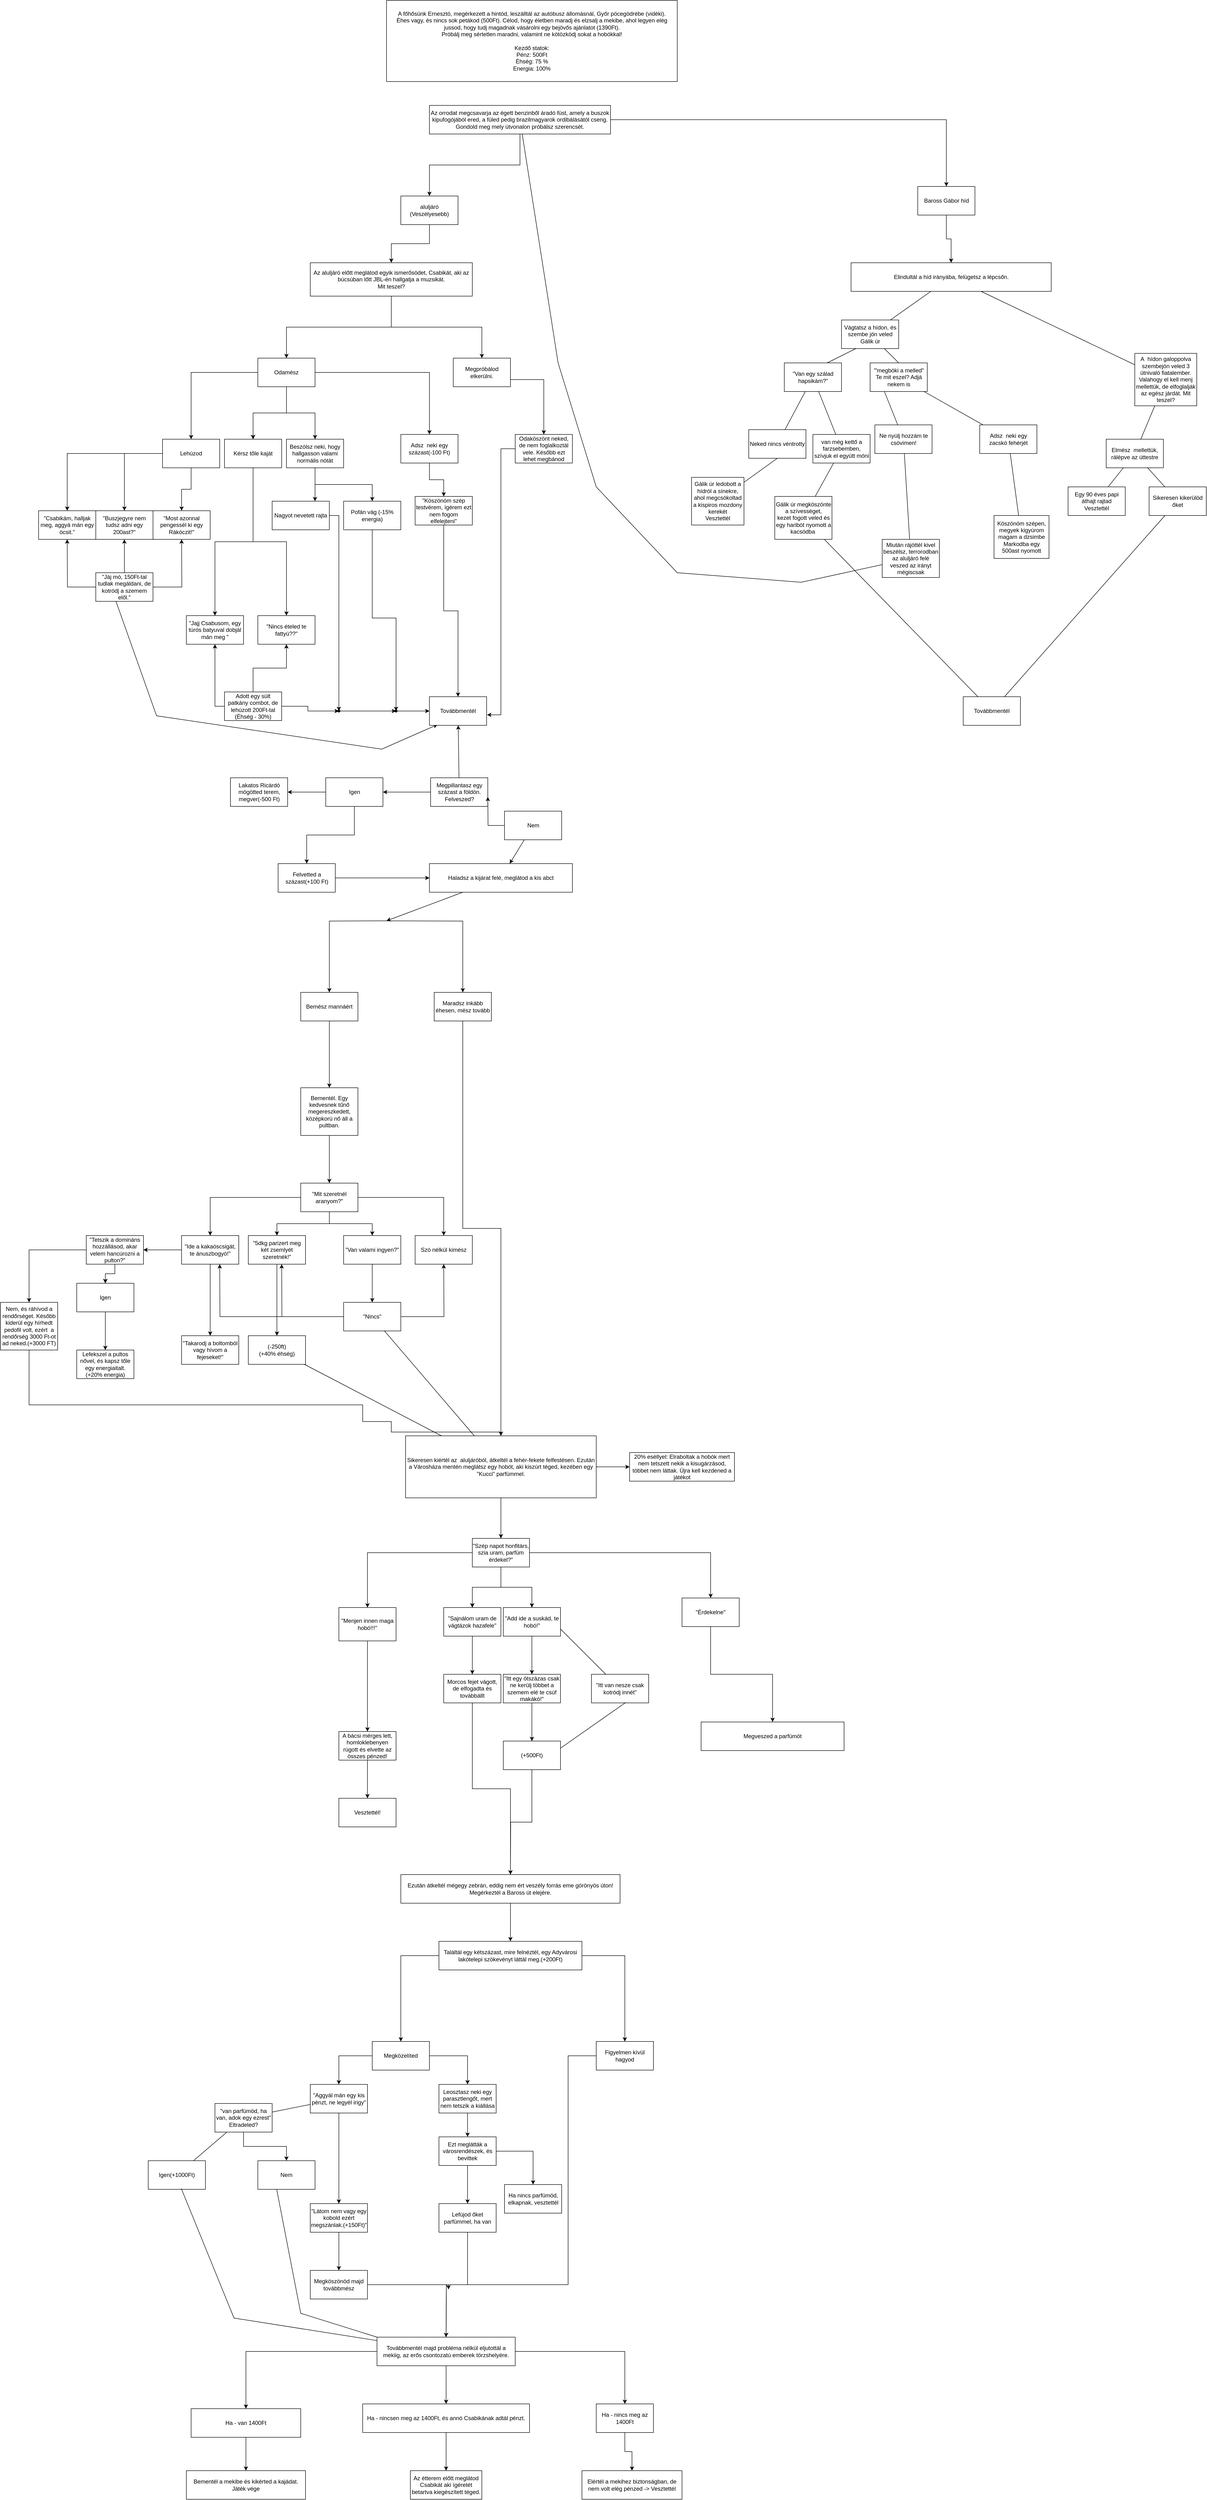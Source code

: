 <mxfile version="22.0.8" type="github">
  <diagram name="1 oldal" id="gjOM7e6wO8diRWeVtiza">
    <mxGraphModel dx="1687" dy="5601" grid="1" gridSize="10" guides="1" tooltips="1" connect="1" arrows="1" fold="1" page="1" pageScale="1" pageWidth="3300" pageHeight="4681" math="0" shadow="0">
      <root>
        <mxCell id="0" />
        <mxCell id="1" parent="0" />
        <mxCell id="eI0seqku75HwyaSV5OBJ-1" value="A főhősünk Ernesztó, megérkezett a hintód, leszálltál az autóbusz állomásnál, Győr pöcegödrébe (vidéki).&lt;br&gt;Éhes vagy, és nincs sok petákod (500Ft). Célod, hogy életben maradj és elzsalj a mekibe, ahol legyen elég jussod, hogy tudj magadnak vásárolni egy bejövős ajánlatot (1390Ft).&lt;br&gt;Próbálj meg sértetlen maradni, valamint ne kötözködj sokat a hobókkal!&lt;br&gt;&lt;br&gt;Kezdő statok: &lt;br&gt;Pénz: 500Ft&lt;br&gt;Éhség: 75 %&lt;br&gt;Energia: 100%" style="whiteSpace=wrap;html=1;" parent="1" vertex="1">
          <mxGeometry x="1380" y="-4650" width="610" height="170" as="geometry" />
        </mxCell>
        <mxCell id="eI0seqku75HwyaSV5OBJ-11" value="" style="edgeStyle=orthogonalEdgeStyle;rounded=0;orthogonalLoop=1;jettySize=auto;html=1;" parent="1" source="eI0seqku75HwyaSV5OBJ-3" target="eI0seqku75HwyaSV5OBJ-10" edge="1">
          <mxGeometry relative="1" as="geometry" />
        </mxCell>
        <mxCell id="eI0seqku75HwyaSV5OBJ-13" value="" style="edgeStyle=orthogonalEdgeStyle;rounded=0;orthogonalLoop=1;jettySize=auto;html=1;" parent="1" source="eI0seqku75HwyaSV5OBJ-3" target="eI0seqku75HwyaSV5OBJ-12" edge="1">
          <mxGeometry relative="1" as="geometry" />
        </mxCell>
        <mxCell id="eI0seqku75HwyaSV5OBJ-3" value="Az orrodat megcsavarja az égett benzinből áradó füst, amely a buszok kipufogójából ered, a füled pedig brazilmagyarok ordibálásától cseng.&lt;br&gt;Gondold meg mely útvonalon próbálsz szerencsét.&lt;br&gt;" style="rounded=0;whiteSpace=wrap;html=1;" parent="1" vertex="1">
          <mxGeometry x="1470" y="-4430" width="380" height="60" as="geometry" />
        </mxCell>
        <mxCell id="eI0seqku75HwyaSV5OBJ-15" value="" style="edgeStyle=orthogonalEdgeStyle;rounded=0;orthogonalLoop=1;jettySize=auto;html=1;" parent="1" source="eI0seqku75HwyaSV5OBJ-10" target="eI0seqku75HwyaSV5OBJ-14" edge="1">
          <mxGeometry relative="1" as="geometry" />
        </mxCell>
        <mxCell id="eI0seqku75HwyaSV5OBJ-10" value="aluljáró (Veszélyesebb)" style="whiteSpace=wrap;html=1;rounded=0;" parent="1" vertex="1">
          <mxGeometry x="1410" y="-4240" width="120" height="60" as="geometry" />
        </mxCell>
        <mxCell id="xFF72bUd_hSEvZZGDsvH-12" value="" style="edgeStyle=orthogonalEdgeStyle;rounded=0;orthogonalLoop=1;jettySize=auto;html=1;" edge="1" parent="1" source="eI0seqku75HwyaSV5OBJ-12" target="A1ZuuhthlVVNKibYsWye-76">
          <mxGeometry relative="1" as="geometry" />
        </mxCell>
        <mxCell id="eI0seqku75HwyaSV5OBJ-12" value="Baross Gábor híd" style="whiteSpace=wrap;html=1;rounded=0;" parent="1" vertex="1">
          <mxGeometry x="2494.62" y="-4260" width="120" height="60" as="geometry" />
        </mxCell>
        <mxCell id="eI0seqku75HwyaSV5OBJ-17" value="" style="edgeStyle=orthogonalEdgeStyle;rounded=0;orthogonalLoop=1;jettySize=auto;html=1;" parent="1" source="eI0seqku75HwyaSV5OBJ-14" target="eI0seqku75HwyaSV5OBJ-16" edge="1">
          <mxGeometry relative="1" as="geometry" />
        </mxCell>
        <mxCell id="eI0seqku75HwyaSV5OBJ-19" value="" style="edgeStyle=orthogonalEdgeStyle;rounded=0;orthogonalLoop=1;jettySize=auto;html=1;" parent="1" source="eI0seqku75HwyaSV5OBJ-14" target="eI0seqku75HwyaSV5OBJ-18" edge="1">
          <mxGeometry relative="1" as="geometry" />
        </mxCell>
        <mxCell id="eI0seqku75HwyaSV5OBJ-14" value="Az aluljáró előtt meglátod egyik ismerősödet, Csabikát, aki az búcsúban lőtt JBL-én hallgatja a muzsikát.&lt;br&gt;Mit teszel?" style="whiteSpace=wrap;html=1;rounded=0;" parent="1" vertex="1">
          <mxGeometry x="1220" y="-4100" width="340" height="70" as="geometry" />
        </mxCell>
        <mxCell id="eI0seqku75HwyaSV5OBJ-21" value="" style="edgeStyle=orthogonalEdgeStyle;rounded=0;orthogonalLoop=1;jettySize=auto;html=1;" parent="1" source="eI0seqku75HwyaSV5OBJ-16" target="eI0seqku75HwyaSV5OBJ-20" edge="1">
          <mxGeometry relative="1" as="geometry" />
        </mxCell>
        <mxCell id="eI0seqku75HwyaSV5OBJ-23" value="" style="edgeStyle=orthogonalEdgeStyle;rounded=0;orthogonalLoop=1;jettySize=auto;html=1;" parent="1" source="eI0seqku75HwyaSV5OBJ-16" target="eI0seqku75HwyaSV5OBJ-22" edge="1">
          <mxGeometry relative="1" as="geometry" />
        </mxCell>
        <mxCell id="eI0seqku75HwyaSV5OBJ-24" value="" style="edgeStyle=orthogonalEdgeStyle;rounded=0;orthogonalLoop=1;jettySize=auto;html=1;" parent="1" source="eI0seqku75HwyaSV5OBJ-16" target="eI0seqku75HwyaSV5OBJ-22" edge="1">
          <mxGeometry relative="1" as="geometry" />
        </mxCell>
        <mxCell id="eI0seqku75HwyaSV5OBJ-25" value="" style="edgeStyle=orthogonalEdgeStyle;rounded=0;orthogonalLoop=1;jettySize=auto;html=1;" parent="1" source="eI0seqku75HwyaSV5OBJ-16" target="eI0seqku75HwyaSV5OBJ-22" edge="1">
          <mxGeometry relative="1" as="geometry" />
        </mxCell>
        <mxCell id="eI0seqku75HwyaSV5OBJ-27" value="" style="edgeStyle=orthogonalEdgeStyle;rounded=0;orthogonalLoop=1;jettySize=auto;html=1;" parent="1" source="eI0seqku75HwyaSV5OBJ-16" target="eI0seqku75HwyaSV5OBJ-26" edge="1">
          <mxGeometry relative="1" as="geometry" />
        </mxCell>
        <mxCell id="eI0seqku75HwyaSV5OBJ-29" value="" style="edgeStyle=orthogonalEdgeStyle;rounded=0;orthogonalLoop=1;jettySize=auto;html=1;" parent="1" source="eI0seqku75HwyaSV5OBJ-16" target="eI0seqku75HwyaSV5OBJ-28" edge="1">
          <mxGeometry relative="1" as="geometry" />
        </mxCell>
        <mxCell id="eI0seqku75HwyaSV5OBJ-16" value="Odamész" style="rounded=0;whiteSpace=wrap;html=1;" parent="1" vertex="1">
          <mxGeometry x="1110" y="-3900" width="120" height="60" as="geometry" />
        </mxCell>
        <mxCell id="eI0seqku75HwyaSV5OBJ-31" value="" style="edgeStyle=orthogonalEdgeStyle;rounded=0;orthogonalLoop=1;jettySize=auto;html=1;exitX=1;exitY=0.75;exitDx=0;exitDy=0;" parent="1" source="eI0seqku75HwyaSV5OBJ-18" target="eI0seqku75HwyaSV5OBJ-30" edge="1">
          <mxGeometry relative="1" as="geometry" />
        </mxCell>
        <mxCell id="eI0seqku75HwyaSV5OBJ-18" value="Megpróbálod elkerülni." style="whiteSpace=wrap;html=1;rounded=0;" parent="1" vertex="1">
          <mxGeometry x="1520" y="-3900" width="120" height="60" as="geometry" />
        </mxCell>
        <mxCell id="eI0seqku75HwyaSV5OBJ-42" value="" style="edgeStyle=orthogonalEdgeStyle;rounded=0;orthogonalLoop=1;jettySize=auto;html=1;" parent="1" source="eI0seqku75HwyaSV5OBJ-20" target="eI0seqku75HwyaSV5OBJ-41" edge="1">
          <mxGeometry relative="1" as="geometry" />
        </mxCell>
        <mxCell id="eI0seqku75HwyaSV5OBJ-44" value="" style="edgeStyle=orthogonalEdgeStyle;rounded=0;orthogonalLoop=1;jettySize=auto;html=1;" parent="1" source="eI0seqku75HwyaSV5OBJ-20" target="eI0seqku75HwyaSV5OBJ-43" edge="1">
          <mxGeometry relative="1" as="geometry" />
        </mxCell>
        <mxCell id="eI0seqku75HwyaSV5OBJ-46" value="" style="edgeStyle=orthogonalEdgeStyle;rounded=0;orthogonalLoop=1;jettySize=auto;html=1;" parent="1" source="eI0seqku75HwyaSV5OBJ-20" target="eI0seqku75HwyaSV5OBJ-45" edge="1">
          <mxGeometry relative="1" as="geometry" />
        </mxCell>
        <mxCell id="eI0seqku75HwyaSV5OBJ-20" value="Lehúzod" style="whiteSpace=wrap;html=1;rounded=0;" parent="1" vertex="1">
          <mxGeometry x="910" y="-3730" width="120" height="60" as="geometry" />
        </mxCell>
        <mxCell id="eI0seqku75HwyaSV5OBJ-54" value="" style="edgeStyle=orthogonalEdgeStyle;rounded=0;orthogonalLoop=1;jettySize=auto;html=1;" parent="1" source="eI0seqku75HwyaSV5OBJ-22" target="eI0seqku75HwyaSV5OBJ-53" edge="1">
          <mxGeometry relative="1" as="geometry" />
        </mxCell>
        <mxCell id="eI0seqku75HwyaSV5OBJ-56" value="" style="edgeStyle=orthogonalEdgeStyle;rounded=0;orthogonalLoop=1;jettySize=auto;html=1;" parent="1" source="eI0seqku75HwyaSV5OBJ-22" target="eI0seqku75HwyaSV5OBJ-55" edge="1">
          <mxGeometry relative="1" as="geometry" />
        </mxCell>
        <mxCell id="eI0seqku75HwyaSV5OBJ-22" value="Kérsz tőle kaját" style="whiteSpace=wrap;html=1;rounded=0;" parent="1" vertex="1">
          <mxGeometry x="1040" y="-3730" width="120" height="60" as="geometry" />
        </mxCell>
        <mxCell id="eI0seqku75HwyaSV5OBJ-37" value="" style="edgeStyle=orthogonalEdgeStyle;rounded=0;orthogonalLoop=1;jettySize=auto;html=1;" parent="1" source="eI0seqku75HwyaSV5OBJ-26" target="eI0seqku75HwyaSV5OBJ-36" edge="1">
          <mxGeometry relative="1" as="geometry">
            <Array as="points">
              <mxPoint x="1230" y="-3620" />
              <mxPoint x="1230" y="-3620" />
            </Array>
          </mxGeometry>
        </mxCell>
        <mxCell id="eaBGvAUoTCd1ScwMtzOl-11" value="" style="edgeStyle=orthogonalEdgeStyle;rounded=0;orthogonalLoop=1;jettySize=auto;html=1;" parent="1" source="eI0seqku75HwyaSV5OBJ-26" target="eaBGvAUoTCd1ScwMtzOl-10" edge="1">
          <mxGeometry relative="1" as="geometry" />
        </mxCell>
        <mxCell id="eI0seqku75HwyaSV5OBJ-26" value="Beszólsz neki, hogy hallgasson valami normális nótát" style="rounded=0;whiteSpace=wrap;html=1;" parent="1" vertex="1">
          <mxGeometry x="1170" y="-3730" width="120" height="60" as="geometry" />
        </mxCell>
        <mxCell id="eI0seqku75HwyaSV5OBJ-39" value="" style="edgeStyle=orthogonalEdgeStyle;rounded=0;orthogonalLoop=1;jettySize=auto;html=1;" parent="1" source="eI0seqku75HwyaSV5OBJ-28" target="eI0seqku75HwyaSV5OBJ-38" edge="1">
          <mxGeometry relative="1" as="geometry" />
        </mxCell>
        <mxCell id="eI0seqku75HwyaSV5OBJ-28" value="Adsz&amp;nbsp; neki egy százast(-100 Ft)" style="whiteSpace=wrap;html=1;rounded=0;" parent="1" vertex="1">
          <mxGeometry x="1410" y="-3740" width="120" height="60" as="geometry" />
        </mxCell>
        <mxCell id="eaBGvAUoTCd1ScwMtzOl-4" value="" style="edgeStyle=orthogonalEdgeStyle;rounded=0;orthogonalLoop=1;jettySize=auto;html=1;entryX=1.008;entryY=0.633;entryDx=0;entryDy=0;entryPerimeter=0;" parent="1" source="eI0seqku75HwyaSV5OBJ-30" target="eI0seqku75HwyaSV5OBJ-64" edge="1">
          <mxGeometry relative="1" as="geometry">
            <mxPoint x="1710" y="-3600" as="targetPoint" />
          </mxGeometry>
        </mxCell>
        <mxCell id="eI0seqku75HwyaSV5OBJ-30" value="Odaköszönt neked, de nem foglalkoztál vele. Később ezt lehet megbánod" style="whiteSpace=wrap;html=1;rounded=0;" parent="1" vertex="1">
          <mxGeometry x="1650" y="-3740" width="120" height="60" as="geometry" />
        </mxCell>
        <mxCell id="eaBGvAUoTCd1ScwMtzOl-16" value="" style="edgeStyle=orthogonalEdgeStyle;rounded=0;orthogonalLoop=1;jettySize=auto;html=1;" parent="1" source="eI0seqku75HwyaSV5OBJ-36" target="eaBGvAUoTCd1ScwMtzOl-15" edge="1">
          <mxGeometry relative="1" as="geometry" />
        </mxCell>
        <mxCell id="eI0seqku75HwyaSV5OBJ-36" value="Nagyot nevetett rajta" style="whiteSpace=wrap;html=1;rounded=0;" parent="1" vertex="1">
          <mxGeometry x="1140" y="-3600" width="120" height="60" as="geometry" />
        </mxCell>
        <mxCell id="eI0seqku75HwyaSV5OBJ-65" value="" style="edgeStyle=orthogonalEdgeStyle;rounded=0;orthogonalLoop=1;jettySize=auto;html=1;" parent="1" source="eI0seqku75HwyaSV5OBJ-38" target="eI0seqku75HwyaSV5OBJ-64" edge="1">
          <mxGeometry relative="1" as="geometry" />
        </mxCell>
        <mxCell id="eI0seqku75HwyaSV5OBJ-38" value="&quot;Köszönöm szép testvérem, ígérem ezt nem fogom elfelejteni&quot;" style="whiteSpace=wrap;html=1;rounded=0;" parent="1" vertex="1">
          <mxGeometry x="1440" y="-3610" width="120" height="60" as="geometry" />
        </mxCell>
        <mxCell id="eI0seqku75HwyaSV5OBJ-47" value="" style="edgeStyle=orthogonalEdgeStyle;rounded=0;orthogonalLoop=1;jettySize=auto;html=1;" parent="1" source="eI0seqku75HwyaSV5OBJ-40" target="eI0seqku75HwyaSV5OBJ-43" edge="1">
          <mxGeometry relative="1" as="geometry" />
        </mxCell>
        <mxCell id="eI0seqku75HwyaSV5OBJ-49" value="" style="edgeStyle=orthogonalEdgeStyle;rounded=0;orthogonalLoop=1;jettySize=auto;html=1;" parent="1" source="eI0seqku75HwyaSV5OBJ-40" edge="1">
          <mxGeometry relative="1" as="geometry">
            <mxPoint x="950" y="-3520" as="targetPoint" />
          </mxGeometry>
        </mxCell>
        <mxCell id="eI0seqku75HwyaSV5OBJ-51" value="" style="edgeStyle=orthogonalEdgeStyle;rounded=0;orthogonalLoop=1;jettySize=auto;html=1;" parent="1" source="eI0seqku75HwyaSV5OBJ-40" edge="1">
          <mxGeometry relative="1" as="geometry">
            <mxPoint x="710" y="-3520" as="targetPoint" />
          </mxGeometry>
        </mxCell>
        <mxCell id="eaBGvAUoTCd1ScwMtzOl-161" value="" style="edgeStyle=none;rounded=0;orthogonalLoop=1;jettySize=auto;html=1;entryX=0.142;entryY=0.975;entryDx=0;entryDy=0;entryPerimeter=0;" parent="1" target="eI0seqku75HwyaSV5OBJ-64" edge="1">
          <mxGeometry relative="1" as="geometry">
            <mxPoint x="1420" y="-3060" as="targetPoint" />
            <Array as="points">
              <mxPoint x="897.5" y="-3150" />
              <mxPoint x="1370" y="-3080" />
            </Array>
            <mxPoint x="798.145" y="-3430" as="sourcePoint" />
          </mxGeometry>
        </mxCell>
        <mxCell id="eI0seqku75HwyaSV5OBJ-40" value="&quot;Jáj mó, 150Ft-tal tudlak megáldani, de kotródj a szemem elől.&quot;" style="whiteSpace=wrap;html=1;rounded=0;" parent="1" vertex="1">
          <mxGeometry x="770" y="-3450" width="120" height="60" as="geometry" />
        </mxCell>
        <mxCell id="eI0seqku75HwyaSV5OBJ-41" value="&quot;Csabikám, halljak meg, aggyá mán egy öcsit.&quot;" style="whiteSpace=wrap;html=1;rounded=0;" parent="1" vertex="1">
          <mxGeometry x="650" y="-3580" width="120" height="60" as="geometry" />
        </mxCell>
        <mxCell id="eI0seqku75HwyaSV5OBJ-43" value="&quot;Buszjegyre nem tudsz adni egy 200ast?&quot;" style="whiteSpace=wrap;html=1;rounded=0;" parent="1" vertex="1">
          <mxGeometry x="770" y="-3580" width="120" height="60" as="geometry" />
        </mxCell>
        <mxCell id="eI0seqku75HwyaSV5OBJ-45" value="&quot;Most azonnal pengessél ki egy Rákóczit!&quot;" style="whiteSpace=wrap;html=1;rounded=0;" parent="1" vertex="1">
          <mxGeometry x="890" y="-3580" width="120" height="60" as="geometry" />
        </mxCell>
        <mxCell id="eI0seqku75HwyaSV5OBJ-57" value="" style="edgeStyle=orthogonalEdgeStyle;rounded=0;orthogonalLoop=1;jettySize=auto;html=1;" parent="1" source="eI0seqku75HwyaSV5OBJ-52" target="eI0seqku75HwyaSV5OBJ-55" edge="1">
          <mxGeometry relative="1" as="geometry" />
        </mxCell>
        <mxCell id="eI0seqku75HwyaSV5OBJ-61" value="" style="edgeStyle=orthogonalEdgeStyle;rounded=0;orthogonalLoop=1;jettySize=auto;html=1;" parent="1" source="eI0seqku75HwyaSV5OBJ-52" edge="1">
          <mxGeometry relative="1" as="geometry">
            <mxPoint x="1020" y="-3300" as="targetPoint" />
          </mxGeometry>
        </mxCell>
        <mxCell id="eI0seqku75HwyaSV5OBJ-69" value="" style="edgeStyle=orthogonalEdgeStyle;rounded=0;orthogonalLoop=1;jettySize=auto;html=1;" parent="1" source="eaBGvAUoTCd1ScwMtzOl-12" edge="1">
          <mxGeometry relative="1" as="geometry">
            <mxPoint x="1470" y="-3160" as="targetPoint" />
          </mxGeometry>
        </mxCell>
        <mxCell id="eI0seqku75HwyaSV5OBJ-52" value="Adott egy sült patkány combot, de lehúzott 200Ft-tal&lt;br&gt;(Éhség - 30%)" style="whiteSpace=wrap;html=1;rounded=0;" parent="1" vertex="1">
          <mxGeometry x="1040" y="-3200" width="120" height="60" as="geometry" />
        </mxCell>
        <mxCell id="eI0seqku75HwyaSV5OBJ-53" value="&quot;Jajj Csabusom, egy túrós batyuval dobjál mán meg &quot;" style="whiteSpace=wrap;html=1;rounded=0;" parent="1" vertex="1">
          <mxGeometry x="960" y="-3360" width="120" height="60" as="geometry" />
        </mxCell>
        <mxCell id="eI0seqku75HwyaSV5OBJ-55" value="&quot;Nincs ételed te fattyú??&quot;" style="whiteSpace=wrap;html=1;rounded=0;" parent="1" vertex="1">
          <mxGeometry x="1110" y="-3360" width="120" height="60" as="geometry" />
        </mxCell>
        <mxCell id="eI0seqku75HwyaSV5OBJ-64" value="Továbbmentél" style="whiteSpace=wrap;html=1;rounded=0;" parent="1" vertex="1">
          <mxGeometry x="1470" y="-3190" width="120" height="60" as="geometry" />
        </mxCell>
        <mxCell id="eI0seqku75HwyaSV5OBJ-82" value="" style="edgeStyle=orthogonalEdgeStyle;rounded=0;orthogonalLoop=1;jettySize=auto;html=1;" parent="1" target="eI0seqku75HwyaSV5OBJ-81" edge="1">
          <mxGeometry relative="1" as="geometry">
            <mxPoint x="1370" y="-2720" as="sourcePoint" />
          </mxGeometry>
        </mxCell>
        <mxCell id="eI0seqku75HwyaSV5OBJ-84" value="" style="edgeStyle=orthogonalEdgeStyle;rounded=0;orthogonalLoop=1;jettySize=auto;html=1;" parent="1" target="eI0seqku75HwyaSV5OBJ-83" edge="1">
          <mxGeometry relative="1" as="geometry">
            <mxPoint x="1370" y="-2720" as="sourcePoint" />
          </mxGeometry>
        </mxCell>
        <mxCell id="eI0seqku75HwyaSV5OBJ-86" value="" style="edgeStyle=orthogonalEdgeStyle;rounded=0;orthogonalLoop=1;jettySize=auto;html=1;" parent="1" source="eI0seqku75HwyaSV5OBJ-81" target="eI0seqku75HwyaSV5OBJ-85" edge="1">
          <mxGeometry relative="1" as="geometry" />
        </mxCell>
        <mxCell id="eI0seqku75HwyaSV5OBJ-81" value="Bemész mannáért" style="whiteSpace=wrap;html=1;rounded=0;" parent="1" vertex="1">
          <mxGeometry x="1200" y="-2570" width="120" height="60" as="geometry" />
        </mxCell>
        <mxCell id="A1ZuuhthlVVNKibYsWye-2" value="" style="edgeStyle=orthogonalEdgeStyle;rounded=0;orthogonalLoop=1;jettySize=auto;html=1;" parent="1" source="eI0seqku75HwyaSV5OBJ-83" target="A1ZuuhthlVVNKibYsWye-1" edge="1">
          <mxGeometry relative="1" as="geometry" />
        </mxCell>
        <mxCell id="eI0seqku75HwyaSV5OBJ-83" value="Maradsz inkább éhesen, mész tovább" style="whiteSpace=wrap;html=1;rounded=0;" parent="1" vertex="1">
          <mxGeometry x="1480" y="-2570" width="120" height="60" as="geometry" />
        </mxCell>
        <mxCell id="eI0seqku75HwyaSV5OBJ-88" value="" style="edgeStyle=orthogonalEdgeStyle;rounded=0;orthogonalLoop=1;jettySize=auto;html=1;" parent="1" source="eI0seqku75HwyaSV5OBJ-85" target="eI0seqku75HwyaSV5OBJ-87" edge="1">
          <mxGeometry relative="1" as="geometry" />
        </mxCell>
        <mxCell id="eI0seqku75HwyaSV5OBJ-85" value="Bementél. Egy kedvesnek tűnő megereszkedett, középkorú nő áll a pultban." style="whiteSpace=wrap;html=1;rounded=0;" parent="1" vertex="1">
          <mxGeometry x="1200" y="-2370" width="120" height="100" as="geometry" />
        </mxCell>
        <mxCell id="eI0seqku75HwyaSV5OBJ-90" value="" style="edgeStyle=orthogonalEdgeStyle;rounded=0;orthogonalLoop=1;jettySize=auto;html=1;" parent="1" source="eI0seqku75HwyaSV5OBJ-87" target="eI0seqku75HwyaSV5OBJ-89" edge="1">
          <mxGeometry relative="1" as="geometry" />
        </mxCell>
        <mxCell id="eI0seqku75HwyaSV5OBJ-92" value="" style="edgeStyle=orthogonalEdgeStyle;rounded=0;orthogonalLoop=1;jettySize=auto;html=1;" parent="1" source="eI0seqku75HwyaSV5OBJ-87" target="eI0seqku75HwyaSV5OBJ-91" edge="1">
          <mxGeometry relative="1" as="geometry" />
        </mxCell>
        <mxCell id="eI0seqku75HwyaSV5OBJ-94" value="" style="edgeStyle=orthogonalEdgeStyle;rounded=0;orthogonalLoop=1;jettySize=auto;html=1;" parent="1" source="eI0seqku75HwyaSV5OBJ-87" target="eI0seqku75HwyaSV5OBJ-93" edge="1">
          <mxGeometry relative="1" as="geometry" />
        </mxCell>
        <mxCell id="eI0seqku75HwyaSV5OBJ-110" value="" style="edgeStyle=orthogonalEdgeStyle;rounded=0;orthogonalLoop=1;jettySize=auto;html=1;" parent="1" source="eI0seqku75HwyaSV5OBJ-87" target="eI0seqku75HwyaSV5OBJ-109" edge="1">
          <mxGeometry relative="1" as="geometry" />
        </mxCell>
        <mxCell id="eI0seqku75HwyaSV5OBJ-87" value="&quot;Mit szeretnél aranyom?&quot;" style="whiteSpace=wrap;html=1;rounded=0;" parent="1" vertex="1">
          <mxGeometry x="1200" y="-2170" width="120" height="60" as="geometry" />
        </mxCell>
        <mxCell id="eI0seqku75HwyaSV5OBJ-98" value="" style="edgeStyle=orthogonalEdgeStyle;rounded=0;orthogonalLoop=1;jettySize=auto;html=1;" parent="1" source="eI0seqku75HwyaSV5OBJ-89" target="eI0seqku75HwyaSV5OBJ-97" edge="1">
          <mxGeometry relative="1" as="geometry" />
        </mxCell>
        <mxCell id="eaBGvAUoTCd1ScwMtzOl-46" value="" style="edgeStyle=orthogonalEdgeStyle;rounded=0;orthogonalLoop=1;jettySize=auto;html=1;" parent="1" source="eI0seqku75HwyaSV5OBJ-89" target="eaBGvAUoTCd1ScwMtzOl-45" edge="1">
          <mxGeometry relative="1" as="geometry" />
        </mxCell>
        <mxCell id="eI0seqku75HwyaSV5OBJ-89" value="&quot;Ide a kakaóscsigát, te ánuszbogyó!&quot;" style="whiteSpace=wrap;html=1;rounded=0;" parent="1" vertex="1">
          <mxGeometry x="950" y="-2060" width="120" height="60" as="geometry" />
        </mxCell>
        <mxCell id="eI0seqku75HwyaSV5OBJ-100" value="" style="edgeStyle=orthogonalEdgeStyle;rounded=0;orthogonalLoop=1;jettySize=auto;html=1;" parent="1" source="eI0seqku75HwyaSV5OBJ-91" target="eI0seqku75HwyaSV5OBJ-99" edge="1">
          <mxGeometry relative="1" as="geometry" />
        </mxCell>
        <mxCell id="eI0seqku75HwyaSV5OBJ-91" value="&quot;5dkg parizert meg két zsemlyét szeretnék!&quot;" style="whiteSpace=wrap;html=1;rounded=0;" parent="1" vertex="1">
          <mxGeometry x="1090" y="-2060" width="120" height="60" as="geometry" />
        </mxCell>
        <mxCell id="eI0seqku75HwyaSV5OBJ-102" value="" style="edgeStyle=orthogonalEdgeStyle;rounded=0;orthogonalLoop=1;jettySize=auto;html=1;" parent="1" source="eI0seqku75HwyaSV5OBJ-93" target="eI0seqku75HwyaSV5OBJ-101" edge="1">
          <mxGeometry relative="1" as="geometry" />
        </mxCell>
        <mxCell id="eI0seqku75HwyaSV5OBJ-93" value="&quot;Van valami ingyen?&quot;" style="whiteSpace=wrap;html=1;rounded=0;" parent="1" vertex="1">
          <mxGeometry x="1290" y="-2060" width="120" height="60" as="geometry" />
        </mxCell>
        <mxCell id="eI0seqku75HwyaSV5OBJ-97" value="&quot;Takarodj a boltomból vagy hívom a fejeseket!&quot;" style="whiteSpace=wrap;html=1;rounded=0;" parent="1" vertex="1">
          <mxGeometry x="950" y="-1850" width="120" height="60" as="geometry" />
        </mxCell>
        <mxCell id="eI0seqku75HwyaSV5OBJ-99" value="(-250ft)&lt;br&gt;(+40% éhség)" style="whiteSpace=wrap;html=1;rounded=0;" parent="1" vertex="1">
          <mxGeometry x="1090" y="-1850" width="120" height="60" as="geometry" />
        </mxCell>
        <mxCell id="eI0seqku75HwyaSV5OBJ-104" value="" style="edgeStyle=orthogonalEdgeStyle;rounded=0;orthogonalLoop=1;jettySize=auto;html=1;" parent="1" source="eI0seqku75HwyaSV5OBJ-101" edge="1">
          <mxGeometry relative="1" as="geometry">
            <mxPoint x="1160" y="-2000" as="targetPoint" />
          </mxGeometry>
        </mxCell>
        <mxCell id="eI0seqku75HwyaSV5OBJ-106" value="" style="edgeStyle=orthogonalEdgeStyle;rounded=0;orthogonalLoop=1;jettySize=auto;html=1;" parent="1" source="eI0seqku75HwyaSV5OBJ-101" edge="1">
          <mxGeometry relative="1" as="geometry">
            <mxPoint x="1030" y="-2000" as="targetPoint" />
          </mxGeometry>
        </mxCell>
        <mxCell id="eI0seqku75HwyaSV5OBJ-114" value="" style="edgeStyle=orthogonalEdgeStyle;rounded=0;orthogonalLoop=1;jettySize=auto;html=1;" parent="1" source="eI0seqku75HwyaSV5OBJ-101" edge="1">
          <mxGeometry relative="1" as="geometry">
            <mxPoint x="1500" y="-2000" as="targetPoint" />
          </mxGeometry>
        </mxCell>
        <mxCell id="eI0seqku75HwyaSV5OBJ-101" value="&quot;Nincs&quot;" style="whiteSpace=wrap;html=1;rounded=0;" parent="1" vertex="1">
          <mxGeometry x="1290" y="-1920" width="120" height="60" as="geometry" />
        </mxCell>
        <mxCell id="eI0seqku75HwyaSV5OBJ-109" value="Szó nélkül kimész" style="whiteSpace=wrap;html=1;rounded=0;" parent="1" vertex="1">
          <mxGeometry x="1440" y="-2060" width="120" height="60" as="geometry" />
        </mxCell>
        <mxCell id="A1ZuuhthlVVNKibYsWye-11" value="" style="edgeStyle=orthogonalEdgeStyle;rounded=0;orthogonalLoop=1;jettySize=auto;html=1;" parent="1" source="A1ZuuhthlVVNKibYsWye-1" target="A1ZuuhthlVVNKibYsWye-10" edge="1">
          <mxGeometry relative="1" as="geometry" />
        </mxCell>
        <mxCell id="CUcIam9u_VTtIWiymEvo-9" value="" style="edgeStyle=orthogonalEdgeStyle;rounded=0;orthogonalLoop=1;jettySize=auto;html=1;" parent="1" source="A1ZuuhthlVVNKibYsWye-1" target="CUcIam9u_VTtIWiymEvo-8" edge="1">
          <mxGeometry relative="1" as="geometry" />
        </mxCell>
        <mxCell id="A1ZuuhthlVVNKibYsWye-1" value="Sikeresen kiértél az&amp;nbsp; aluljáróból, átkeltél a fehér-fekete felfestésen. Ezután a Városháza mentén meglátsz egy hobót, aki kiszúrt téged, kezében egy &quot;Kucci&quot; parfümmel." style="whiteSpace=wrap;html=1;rounded=0;" parent="1" vertex="1">
          <mxGeometry x="1420" y="-1640" width="400" height="130" as="geometry" />
        </mxCell>
        <mxCell id="A1ZuuhthlVVNKibYsWye-13" value="" style="edgeStyle=orthogonalEdgeStyle;rounded=0;orthogonalLoop=1;jettySize=auto;html=1;" parent="1" source="A1ZuuhthlVVNKibYsWye-10" target="A1ZuuhthlVVNKibYsWye-12" edge="1">
          <mxGeometry relative="1" as="geometry" />
        </mxCell>
        <mxCell id="A1ZuuhthlVVNKibYsWye-15" value="" style="edgeStyle=orthogonalEdgeStyle;rounded=0;orthogonalLoop=1;jettySize=auto;html=1;" parent="1" source="A1ZuuhthlVVNKibYsWye-10" target="A1ZuuhthlVVNKibYsWye-14" edge="1">
          <mxGeometry relative="1" as="geometry" />
        </mxCell>
        <mxCell id="A1ZuuhthlVVNKibYsWye-16" value="" style="edgeStyle=orthogonalEdgeStyle;rounded=0;orthogonalLoop=1;jettySize=auto;html=1;" parent="1" source="A1ZuuhthlVVNKibYsWye-10" target="A1ZuuhthlVVNKibYsWye-14" edge="1">
          <mxGeometry relative="1" as="geometry" />
        </mxCell>
        <mxCell id="A1ZuuhthlVVNKibYsWye-17" value="" style="edgeStyle=orthogonalEdgeStyle;rounded=0;orthogonalLoop=1;jettySize=auto;html=1;" parent="1" source="A1ZuuhthlVVNKibYsWye-10" target="A1ZuuhthlVVNKibYsWye-14" edge="1">
          <mxGeometry relative="1" as="geometry" />
        </mxCell>
        <mxCell id="A1ZuuhthlVVNKibYsWye-19" value="" style="edgeStyle=orthogonalEdgeStyle;rounded=0;orthogonalLoop=1;jettySize=auto;html=1;" parent="1" source="A1ZuuhthlVVNKibYsWye-10" target="A1ZuuhthlVVNKibYsWye-18" edge="1">
          <mxGeometry relative="1" as="geometry" />
        </mxCell>
        <mxCell id="A1ZuuhthlVVNKibYsWye-21" value="" style="edgeStyle=orthogonalEdgeStyle;rounded=0;orthogonalLoop=1;jettySize=auto;html=1;" parent="1" source="A1ZuuhthlVVNKibYsWye-10" target="A1ZuuhthlVVNKibYsWye-20" edge="1">
          <mxGeometry relative="1" as="geometry" />
        </mxCell>
        <mxCell id="A1ZuuhthlVVNKibYsWye-10" value="&quot;Szép napot honfitárs, szia uram, parfüm érdekel?&quot;" style="whiteSpace=wrap;html=1;rounded=0;" parent="1" vertex="1">
          <mxGeometry x="1560" y="-1425" width="120" height="60" as="geometry" />
        </mxCell>
        <mxCell id="A1ZuuhthlVVNKibYsWye-23" value="" style="edgeStyle=orthogonalEdgeStyle;rounded=0;orthogonalLoop=1;jettySize=auto;html=1;" parent="1" source="A1ZuuhthlVVNKibYsWye-12" target="A1ZuuhthlVVNKibYsWye-22" edge="1">
          <mxGeometry relative="1" as="geometry" />
        </mxCell>
        <mxCell id="A1ZuuhthlVVNKibYsWye-12" value="&quot;Menjen innen maga hobó!!!&quot;" style="whiteSpace=wrap;html=1;rounded=0;" parent="1" vertex="1">
          <mxGeometry x="1280" y="-1280" width="120" height="70" as="geometry" />
        </mxCell>
        <mxCell id="A1ZuuhthlVVNKibYsWye-27" value="" style="edgeStyle=orthogonalEdgeStyle;rounded=0;orthogonalLoop=1;jettySize=auto;html=1;" parent="1" source="A1ZuuhthlVVNKibYsWye-14" target="A1ZuuhthlVVNKibYsWye-26" edge="1">
          <mxGeometry relative="1" as="geometry" />
        </mxCell>
        <mxCell id="A1ZuuhthlVVNKibYsWye-14" value="&quot;Sajnálom uram de vágtázok hazafele&quot;" style="whiteSpace=wrap;html=1;rounded=0;" parent="1" vertex="1">
          <mxGeometry x="1500" y="-1280" width="120" height="60" as="geometry" />
        </mxCell>
        <mxCell id="A1ZuuhthlVVNKibYsWye-29" value="" style="edgeStyle=orthogonalEdgeStyle;rounded=0;orthogonalLoop=1;jettySize=auto;html=1;" parent="1" source="A1ZuuhthlVVNKibYsWye-18" target="A1ZuuhthlVVNKibYsWye-28" edge="1">
          <mxGeometry relative="1" as="geometry" />
        </mxCell>
        <mxCell id="A1ZuuhthlVVNKibYsWye-18" value="&quot;Add ide a suskád, te hobó!&quot;" style="whiteSpace=wrap;html=1;rounded=0;" parent="1" vertex="1">
          <mxGeometry x="1625" y="-1280" width="120" height="60" as="geometry" />
        </mxCell>
        <mxCell id="jfBG-qEeaqnFrTGpLrWy-8" value="" style="edgeStyle=orthogonalEdgeStyle;rounded=0;orthogonalLoop=1;jettySize=auto;html=1;" parent="1" source="A1ZuuhthlVVNKibYsWye-20" target="A1ZuuhthlVVNKibYsWye-24" edge="1">
          <mxGeometry relative="1" as="geometry">
            <mxPoint x="2060" y="-1130" as="targetPoint" />
          </mxGeometry>
        </mxCell>
        <mxCell id="A1ZuuhthlVVNKibYsWye-20" value="&quot;Érdekelne&quot;" style="whiteSpace=wrap;html=1;rounded=0;" parent="1" vertex="1">
          <mxGeometry x="2000" y="-1300" width="120" height="60" as="geometry" />
        </mxCell>
        <mxCell id="A1ZuuhthlVVNKibYsWye-33" value="" style="edgeStyle=orthogonalEdgeStyle;rounded=0;orthogonalLoop=1;jettySize=auto;html=1;" parent="1" source="A1ZuuhthlVVNKibYsWye-22" target="A1ZuuhthlVVNKibYsWye-32" edge="1">
          <mxGeometry relative="1" as="geometry" />
        </mxCell>
        <mxCell id="A1ZuuhthlVVNKibYsWye-22" value="A bácsi mérges lett, homloklebenyen rúgott és elvette az összes pénzed!" style="whiteSpace=wrap;html=1;rounded=0;" parent="1" vertex="1">
          <mxGeometry x="1280" y="-1020" width="120" height="60" as="geometry" />
        </mxCell>
        <mxCell id="A1ZuuhthlVVNKibYsWye-24" value="Megveszed a parfümöt" style="whiteSpace=wrap;html=1;rounded=0;" parent="1" vertex="1">
          <mxGeometry x="2040" y="-1040" width="300" height="60" as="geometry" />
        </mxCell>
        <mxCell id="A1ZuuhthlVVNKibYsWye-37" value="" style="edgeStyle=orthogonalEdgeStyle;rounded=0;orthogonalLoop=1;jettySize=auto;html=1;" parent="1" source="A1ZuuhthlVVNKibYsWye-26" target="A1ZuuhthlVVNKibYsWye-36" edge="1">
          <mxGeometry relative="1" as="geometry" />
        </mxCell>
        <mxCell id="A1ZuuhthlVVNKibYsWye-26" value="Morcos fejet vágott, de elfogadta és továbbállt" style="whiteSpace=wrap;html=1;rounded=0;" parent="1" vertex="1">
          <mxGeometry x="1500" y="-1140" width="120" height="60" as="geometry" />
        </mxCell>
        <mxCell id="A1ZuuhthlVVNKibYsWye-35" value="" style="edgeStyle=orthogonalEdgeStyle;rounded=0;orthogonalLoop=1;jettySize=auto;html=1;" parent="1" source="A1ZuuhthlVVNKibYsWye-28" target="A1ZuuhthlVVNKibYsWye-34" edge="1">
          <mxGeometry relative="1" as="geometry" />
        </mxCell>
        <mxCell id="A1ZuuhthlVVNKibYsWye-28" value="&quot;Itt egy ötszázas csak ne kerülj többet a szemem elé te csúf makákó!&quot;" style="whiteSpace=wrap;html=1;rounded=0;" parent="1" vertex="1">
          <mxGeometry x="1625" y="-1140" width="120" height="60" as="geometry" />
        </mxCell>
        <mxCell id="A1ZuuhthlVVNKibYsWye-32" value="Vesztettél!" style="whiteSpace=wrap;html=1;rounded=0;" parent="1" vertex="1">
          <mxGeometry x="1280" y="-880" width="120" height="60" as="geometry" />
        </mxCell>
        <mxCell id="A1ZuuhthlVVNKibYsWye-39" value="" style="edgeStyle=orthogonalEdgeStyle;rounded=0;orthogonalLoop=1;jettySize=auto;html=1;" parent="1" source="A1ZuuhthlVVNKibYsWye-34" edge="1">
          <mxGeometry relative="1" as="geometry">
            <mxPoint x="1640" y="-720" as="targetPoint" />
          </mxGeometry>
        </mxCell>
        <mxCell id="A1ZuuhthlVVNKibYsWye-34" value="(+500Ft)" style="whiteSpace=wrap;html=1;rounded=0;" parent="1" vertex="1">
          <mxGeometry x="1625" y="-1000" width="120" height="60" as="geometry" />
        </mxCell>
        <mxCell id="A1ZuuhthlVVNKibYsWye-41" value="" style="edgeStyle=orthogonalEdgeStyle;rounded=0;orthogonalLoop=1;jettySize=auto;html=1;" parent="1" source="A1ZuuhthlVVNKibYsWye-36" target="A1ZuuhthlVVNKibYsWye-40" edge="1">
          <mxGeometry relative="1" as="geometry" />
        </mxCell>
        <mxCell id="A1ZuuhthlVVNKibYsWye-36" value="Ezután átkeltél mégegy zebrán, eddig nem ért veszély forrás eme görönyös úton!&lt;br&gt;Megérkeztél a Baross út elejére." style="whiteSpace=wrap;html=1;rounded=0;" parent="1" vertex="1">
          <mxGeometry x="1410" y="-720" width="460" height="60" as="geometry" />
        </mxCell>
        <mxCell id="A1ZuuhthlVVNKibYsWye-45" value="" style="edgeStyle=orthogonalEdgeStyle;rounded=0;orthogonalLoop=1;jettySize=auto;html=1;" parent="1" source="A1ZuuhthlVVNKibYsWye-40" target="A1ZuuhthlVVNKibYsWye-44" edge="1">
          <mxGeometry relative="1" as="geometry" />
        </mxCell>
        <mxCell id="A1ZuuhthlVVNKibYsWye-47" value="" style="edgeStyle=orthogonalEdgeStyle;rounded=0;orthogonalLoop=1;jettySize=auto;html=1;" parent="1" source="A1ZuuhthlVVNKibYsWye-40" target="A1ZuuhthlVVNKibYsWye-46" edge="1">
          <mxGeometry relative="1" as="geometry" />
        </mxCell>
        <mxCell id="A1ZuuhthlVVNKibYsWye-40" value="Találtál egy kétszázast, mire felnéztél, egy Adyvárosi lakótelepi szökevényt láttál meg.(+200Ft)" style="whiteSpace=wrap;html=1;rounded=0;" parent="1" vertex="1">
          <mxGeometry x="1490" y="-580" width="300" height="60" as="geometry" />
        </mxCell>
        <mxCell id="A1ZuuhthlVVNKibYsWye-49" value="" style="edgeStyle=orthogonalEdgeStyle;rounded=0;orthogonalLoop=1;jettySize=auto;html=1;" parent="1" source="A1ZuuhthlVVNKibYsWye-44" target="A1ZuuhthlVVNKibYsWye-48" edge="1">
          <mxGeometry relative="1" as="geometry" />
        </mxCell>
        <mxCell id="A1ZuuhthlVVNKibYsWye-51" value="" style="edgeStyle=orthogonalEdgeStyle;rounded=0;orthogonalLoop=1;jettySize=auto;html=1;" parent="1" source="A1ZuuhthlVVNKibYsWye-44" target="A1ZuuhthlVVNKibYsWye-50" edge="1">
          <mxGeometry relative="1" as="geometry" />
        </mxCell>
        <mxCell id="A1ZuuhthlVVNKibYsWye-44" value="Megközelíted" style="whiteSpace=wrap;html=1;rounded=0;" parent="1" vertex="1">
          <mxGeometry x="1350" y="-370" width="120" height="60" as="geometry" />
        </mxCell>
        <mxCell id="A1ZuuhthlVVNKibYsWye-63" value="" style="edgeStyle=orthogonalEdgeStyle;rounded=0;orthogonalLoop=1;jettySize=auto;html=1;" parent="1" source="A1ZuuhthlVVNKibYsWye-46" edge="1">
          <mxGeometry relative="1" as="geometry">
            <mxPoint x="1510" y="150" as="targetPoint" />
            <Array as="points">
              <mxPoint x="1761" y="-340" />
              <mxPoint x="1761" y="140" />
            </Array>
          </mxGeometry>
        </mxCell>
        <mxCell id="A1ZuuhthlVVNKibYsWye-46" value="Figyelmen kívül hagyod" style="whiteSpace=wrap;html=1;rounded=0;" parent="1" vertex="1">
          <mxGeometry x="1820" y="-370" width="120" height="60" as="geometry" />
        </mxCell>
        <mxCell id="A1ZuuhthlVVNKibYsWye-57" value="" style="edgeStyle=orthogonalEdgeStyle;rounded=0;orthogonalLoop=1;jettySize=auto;html=1;" parent="1" source="A1ZuuhthlVVNKibYsWye-48" target="A1ZuuhthlVVNKibYsWye-56" edge="1">
          <mxGeometry relative="1" as="geometry" />
        </mxCell>
        <mxCell id="A1ZuuhthlVVNKibYsWye-48" value="&quot;Aggyál mán egy kis pénzt, ne legyél irigy&quot;" style="whiteSpace=wrap;html=1;rounded=0;" parent="1" vertex="1">
          <mxGeometry x="1220" y="-280" width="120" height="60" as="geometry" />
        </mxCell>
        <mxCell id="A1ZuuhthlVVNKibYsWye-53" value="" style="edgeStyle=orthogonalEdgeStyle;rounded=0;orthogonalLoop=1;jettySize=auto;html=1;" parent="1" source="A1ZuuhthlVVNKibYsWye-50" target="A1ZuuhthlVVNKibYsWye-52" edge="1">
          <mxGeometry relative="1" as="geometry" />
        </mxCell>
        <mxCell id="A1ZuuhthlVVNKibYsWye-50" value="Leosztasz neki egy parasztlengőt, mert nem tetszik a kiállása" style="whiteSpace=wrap;html=1;rounded=0;" parent="1" vertex="1">
          <mxGeometry x="1490" y="-280" width="120" height="60" as="geometry" />
        </mxCell>
        <mxCell id="A1ZuuhthlVVNKibYsWye-55" value="" style="edgeStyle=orthogonalEdgeStyle;rounded=0;orthogonalLoop=1;jettySize=auto;html=1;" parent="1" source="A1ZuuhthlVVNKibYsWye-52" target="A1ZuuhthlVVNKibYsWye-54" edge="1">
          <mxGeometry relative="1" as="geometry" />
        </mxCell>
        <mxCell id="jfBG-qEeaqnFrTGpLrWy-2" value="" style="edgeStyle=orthogonalEdgeStyle;rounded=0;orthogonalLoop=1;jettySize=auto;html=1;" parent="1" source="A1ZuuhthlVVNKibYsWye-52" target="jfBG-qEeaqnFrTGpLrWy-1" edge="1">
          <mxGeometry relative="1" as="geometry" />
        </mxCell>
        <mxCell id="A1ZuuhthlVVNKibYsWye-52" value="Ezt meglátták a városrendészek, és bevittek" style="whiteSpace=wrap;html=1;rounded=0;" parent="1" vertex="1">
          <mxGeometry x="1490" y="-170" width="120" height="60" as="geometry" />
        </mxCell>
        <mxCell id="jfBG-qEeaqnFrTGpLrWy-4" value="" style="edgeStyle=orthogonalEdgeStyle;rounded=0;orthogonalLoop=1;jettySize=auto;html=1;" parent="1" source="A1ZuuhthlVVNKibYsWye-54" edge="1">
          <mxGeometry relative="1" as="geometry">
            <mxPoint x="1505" y="250" as="targetPoint" />
          </mxGeometry>
        </mxCell>
        <mxCell id="A1ZuuhthlVVNKibYsWye-54" value="Lefújod őket parfümmel, ha van" style="whiteSpace=wrap;html=1;rounded=0;" parent="1" vertex="1">
          <mxGeometry x="1490" y="-30" width="120" height="60" as="geometry" />
        </mxCell>
        <mxCell id="A1ZuuhthlVVNKibYsWye-59" value="" style="edgeStyle=orthogonalEdgeStyle;rounded=0;orthogonalLoop=1;jettySize=auto;html=1;" parent="1" source="A1ZuuhthlVVNKibYsWye-56" target="A1ZuuhthlVVNKibYsWye-58" edge="1">
          <mxGeometry relative="1" as="geometry" />
        </mxCell>
        <mxCell id="A1ZuuhthlVVNKibYsWye-56" value="&quot;Látom nem vagy egy kobold ezért megszánlak.(+150Ft)&quot;" style="whiteSpace=wrap;html=1;rounded=0;" parent="1" vertex="1">
          <mxGeometry x="1220" y="-30" width="120" height="60" as="geometry" />
        </mxCell>
        <mxCell id="A1ZuuhthlVVNKibYsWye-61" value="" style="edgeStyle=orthogonalEdgeStyle;rounded=0;orthogonalLoop=1;jettySize=auto;html=1;" parent="1" target="A1ZuuhthlVVNKibYsWye-60" edge="1">
          <mxGeometry relative="1" as="geometry">
            <mxPoint x="1505" y="250" as="sourcePoint" />
          </mxGeometry>
        </mxCell>
        <mxCell id="A1ZuuhthlVVNKibYsWye-58" value="Megköszönöd majd továbbmész" style="whiteSpace=wrap;html=1;rounded=0;" parent="1" vertex="1">
          <mxGeometry x="1220" y="110" width="120" height="60" as="geometry" />
        </mxCell>
        <mxCell id="A1ZuuhthlVVNKibYsWye-65" value="" style="edgeStyle=orthogonalEdgeStyle;rounded=0;orthogonalLoop=1;jettySize=auto;html=1;" parent="1" source="A1ZuuhthlVVNKibYsWye-60" target="A1ZuuhthlVVNKibYsWye-64" edge="1">
          <mxGeometry relative="1" as="geometry" />
        </mxCell>
        <mxCell id="A1ZuuhthlVVNKibYsWye-69" value="" style="edgeStyle=orthogonalEdgeStyle;rounded=0;orthogonalLoop=1;jettySize=auto;html=1;" parent="1" source="A1ZuuhthlVVNKibYsWye-60" target="A1ZuuhthlVVNKibYsWye-68" edge="1">
          <mxGeometry relative="1" as="geometry" />
        </mxCell>
        <mxCell id="A1ZuuhthlVVNKibYsWye-73" value="" style="edgeStyle=orthogonalEdgeStyle;rounded=0;orthogonalLoop=1;jettySize=auto;html=1;" parent="1" source="A1ZuuhthlVVNKibYsWye-60" target="A1ZuuhthlVVNKibYsWye-72" edge="1">
          <mxGeometry relative="1" as="geometry" />
        </mxCell>
        <mxCell id="A1ZuuhthlVVNKibYsWye-60" value="Továbbmentél majd probléma nélkül eljutottál a mekiig, az erős csontozatú emberek törzshelyére." style="whiteSpace=wrap;html=1;rounded=0;" parent="1" vertex="1">
          <mxGeometry x="1360" y="250" width="290" height="60" as="geometry" />
        </mxCell>
        <mxCell id="A1ZuuhthlVVNKibYsWye-67" value="" style="edgeStyle=orthogonalEdgeStyle;rounded=0;orthogonalLoop=1;jettySize=auto;html=1;" parent="1" source="A1ZuuhthlVVNKibYsWye-64" target="A1ZuuhthlVVNKibYsWye-66" edge="1">
          <mxGeometry relative="1" as="geometry" />
        </mxCell>
        <mxCell id="A1ZuuhthlVVNKibYsWye-64" value="Ha - nincsen meg az 1400Ft, és annó Csabikának adtál pénzt." style="whiteSpace=wrap;html=1;rounded=0;" parent="1" vertex="1">
          <mxGeometry x="1330" y="390" width="350" height="60" as="geometry" />
        </mxCell>
        <mxCell id="A1ZuuhthlVVNKibYsWye-66" value="Az étterem előtt meglátod Csabikát aki ígéretét betartva kiegészített téged." style="whiteSpace=wrap;html=1;rounded=0;" parent="1" vertex="1">
          <mxGeometry x="1430" y="530" width="150" height="60" as="geometry" />
        </mxCell>
        <mxCell id="A1ZuuhthlVVNKibYsWye-71" value="" style="edgeStyle=orthogonalEdgeStyle;rounded=0;orthogonalLoop=1;jettySize=auto;html=1;" parent="1" source="A1ZuuhthlVVNKibYsWye-68" target="A1ZuuhthlVVNKibYsWye-70" edge="1">
          <mxGeometry relative="1" as="geometry" />
        </mxCell>
        <mxCell id="A1ZuuhthlVVNKibYsWye-68" value="Ha - nincs meg az 1400Ft" style="whiteSpace=wrap;html=1;rounded=0;" parent="1" vertex="1">
          <mxGeometry x="1820" y="390" width="120" height="60" as="geometry" />
        </mxCell>
        <mxCell id="A1ZuuhthlVVNKibYsWye-70" value="Elértél a mekihez biztonságban, de nem volt elég pénzed -&amp;gt; Vesztettél" style="whiteSpace=wrap;html=1;rounded=0;" parent="1" vertex="1">
          <mxGeometry x="1790" y="530" width="210" height="60" as="geometry" />
        </mxCell>
        <mxCell id="A1ZuuhthlVVNKibYsWye-75" value="" style="edgeStyle=orthogonalEdgeStyle;rounded=0;orthogonalLoop=1;jettySize=auto;html=1;" parent="1" source="A1ZuuhthlVVNKibYsWye-72" target="A1ZuuhthlVVNKibYsWye-74" edge="1">
          <mxGeometry relative="1" as="geometry" />
        </mxCell>
        <mxCell id="A1ZuuhthlVVNKibYsWye-72" value="Ha - van 1400Ft" style="whiteSpace=wrap;html=1;rounded=0;" parent="1" vertex="1">
          <mxGeometry x="970" y="400" width="230" height="60" as="geometry" />
        </mxCell>
        <mxCell id="A1ZuuhthlVVNKibYsWye-74" value="Bementél a mekibe és kikérted a kajádat. Játék vége" style="whiteSpace=wrap;html=1;rounded=0;" parent="1" vertex="1">
          <mxGeometry x="960" y="530" width="250" height="60" as="geometry" />
        </mxCell>
        <mxCell id="A1ZuuhthlVVNKibYsWye-76" value="Elindultál a híd irányába, felügetsz a lépcsőn." style="whiteSpace=wrap;html=1;rounded=0;" parent="1" vertex="1">
          <mxGeometry x="2354.62" y="-4100" width="420" height="60" as="geometry" />
        </mxCell>
        <mxCell id="eaBGvAUoTCd1ScwMtzOl-13" value="" style="edgeStyle=orthogonalEdgeStyle;rounded=0;orthogonalLoop=1;jettySize=auto;html=1;" parent="1" source="eaBGvAUoTCd1ScwMtzOl-10" target="eaBGvAUoTCd1ScwMtzOl-12" edge="1">
          <mxGeometry relative="1" as="geometry" />
        </mxCell>
        <mxCell id="eaBGvAUoTCd1ScwMtzOl-10" value="Pofán vág (-15% energia)" style="whiteSpace=wrap;html=1;rounded=0;" parent="1" vertex="1">
          <mxGeometry x="1290" y="-3600" width="120" height="60" as="geometry" />
        </mxCell>
        <mxCell id="eaBGvAUoTCd1ScwMtzOl-14" value="" style="edgeStyle=orthogonalEdgeStyle;rounded=0;orthogonalLoop=1;jettySize=auto;html=1;" parent="1" source="eaBGvAUoTCd1ScwMtzOl-15" target="eaBGvAUoTCd1ScwMtzOl-12" edge="1">
          <mxGeometry relative="1" as="geometry">
            <mxPoint x="1470" y="-3160" as="targetPoint" />
            <mxPoint x="1160" y="-3170" as="sourcePoint" />
          </mxGeometry>
        </mxCell>
        <mxCell id="eaBGvAUoTCd1ScwMtzOl-12" value="" style="shape=waypoint;sketch=0;size=6;pointerEvents=1;points=[];fillColor=default;resizable=0;rotatable=0;perimeter=centerPerimeter;snapToPoint=1;rounded=0;" parent="1" vertex="1">
          <mxGeometry x="1390" y="-3170" width="20" height="20" as="geometry" />
        </mxCell>
        <mxCell id="eaBGvAUoTCd1ScwMtzOl-17" value="" style="edgeStyle=orthogonalEdgeStyle;rounded=0;orthogonalLoop=1;jettySize=auto;html=1;" parent="1" source="eI0seqku75HwyaSV5OBJ-52" target="eaBGvAUoTCd1ScwMtzOl-15" edge="1">
          <mxGeometry relative="1" as="geometry">
            <mxPoint x="1400" y="-3160" as="targetPoint" />
            <mxPoint x="1160" y="-3170" as="sourcePoint" />
          </mxGeometry>
        </mxCell>
        <mxCell id="eaBGvAUoTCd1ScwMtzOl-15" value="" style="shape=waypoint;sketch=0;size=6;pointerEvents=1;points=[];fillColor=default;resizable=0;rotatable=0;perimeter=centerPerimeter;snapToPoint=1;rounded=0;" parent="1" vertex="1">
          <mxGeometry x="1270" y="-3170" width="20" height="20" as="geometry" />
        </mxCell>
        <mxCell id="eaBGvAUoTCd1ScwMtzOl-48" value="" style="edgeStyle=orthogonalEdgeStyle;rounded=0;orthogonalLoop=1;jettySize=auto;html=1;" parent="1" source="eaBGvAUoTCd1ScwMtzOl-45" target="eaBGvAUoTCd1ScwMtzOl-47" edge="1">
          <mxGeometry relative="1" as="geometry" />
        </mxCell>
        <mxCell id="eaBGvAUoTCd1ScwMtzOl-49" value="" style="edgeStyle=orthogonalEdgeStyle;rounded=0;orthogonalLoop=1;jettySize=auto;html=1;" parent="1" source="eaBGvAUoTCd1ScwMtzOl-45" target="eaBGvAUoTCd1ScwMtzOl-47" edge="1">
          <mxGeometry relative="1" as="geometry" />
        </mxCell>
        <mxCell id="eaBGvAUoTCd1ScwMtzOl-50" value="" style="edgeStyle=orthogonalEdgeStyle;rounded=0;orthogonalLoop=1;jettySize=auto;html=1;" parent="1" source="eaBGvAUoTCd1ScwMtzOl-45" target="eaBGvAUoTCd1ScwMtzOl-47" edge="1">
          <mxGeometry relative="1" as="geometry" />
        </mxCell>
        <mxCell id="eaBGvAUoTCd1ScwMtzOl-51" value="" style="edgeStyle=orthogonalEdgeStyle;rounded=0;orthogonalLoop=1;jettySize=auto;html=1;" parent="1" source="eaBGvAUoTCd1ScwMtzOl-45" target="eaBGvAUoTCd1ScwMtzOl-47" edge="1">
          <mxGeometry relative="1" as="geometry" />
        </mxCell>
        <mxCell id="eaBGvAUoTCd1ScwMtzOl-54" value="" style="edgeStyle=orthogonalEdgeStyle;rounded=0;orthogonalLoop=1;jettySize=auto;html=1;" parent="1" source="eaBGvAUoTCd1ScwMtzOl-45" target="eaBGvAUoTCd1ScwMtzOl-53" edge="1">
          <mxGeometry relative="1" as="geometry" />
        </mxCell>
        <mxCell id="eaBGvAUoTCd1ScwMtzOl-45" value="&quot;Tetszik a domináns hozzállásod, akar velem hancúrozni a pulton?&quot;" style="whiteSpace=wrap;html=1;rounded=0;" parent="1" vertex="1">
          <mxGeometry x="750" y="-2060" width="120" height="60" as="geometry" />
        </mxCell>
        <mxCell id="eaBGvAUoTCd1ScwMtzOl-58" value="" style="edgeStyle=orthogonalEdgeStyle;rounded=0;orthogonalLoop=1;jettySize=auto;html=1;" parent="1" source="eaBGvAUoTCd1ScwMtzOl-47" target="eaBGvAUoTCd1ScwMtzOl-57" edge="1">
          <mxGeometry relative="1" as="geometry" />
        </mxCell>
        <mxCell id="eaBGvAUoTCd1ScwMtzOl-47" value="Igen" style="whiteSpace=wrap;html=1;rounded=0;" parent="1" vertex="1">
          <mxGeometry x="730" y="-1960" width="120" height="60" as="geometry" />
        </mxCell>
        <mxCell id="eaBGvAUoTCd1ScwMtzOl-56" value="" style="edgeStyle=orthogonalEdgeStyle;rounded=0;orthogonalLoop=1;jettySize=auto;html=1;" parent="1" source="eaBGvAUoTCd1ScwMtzOl-53" target="A1ZuuhthlVVNKibYsWye-1" edge="1">
          <mxGeometry relative="1" as="geometry">
            <Array as="points">
              <mxPoint x="630" y="-1705" />
              <mxPoint x="1330" y="-1705" />
              <mxPoint x="1330" y="-1670" />
              <mxPoint x="1390" y="-1670" />
              <mxPoint x="1390" y="-1648" />
              <mxPoint x="1620" y="-1648" />
            </Array>
            <mxPoint x="1390" y="-1620" as="targetPoint" />
          </mxGeometry>
        </mxCell>
        <mxCell id="eaBGvAUoTCd1ScwMtzOl-53" value="Nem, és ráhívod a rendőrséget. Később kiderül egy hírhedt pedofil volt, ezért&amp;nbsp; a rendőrség 3000 Ft-ot ad neked.(+3000 FT)" style="whiteSpace=wrap;html=1;rounded=0;" parent="1" vertex="1">
          <mxGeometry x="570" y="-1920" width="120" height="100" as="geometry" />
        </mxCell>
        <mxCell id="eaBGvAUoTCd1ScwMtzOl-57" value="Lefekszel a pultos nővel, és kapsz tőle egy energiaitalt.(+20% energia)" style="whiteSpace=wrap;html=1;rounded=0;" parent="1" vertex="1">
          <mxGeometry x="730" y="-1820" width="120" height="60" as="geometry" />
        </mxCell>
        <mxCell id="eaBGvAUoTCd1ScwMtzOl-100" value="" style="edgeStyle=none;rounded=0;orthogonalLoop=1;jettySize=auto;html=1;" parent="1" source="eaBGvAUoTCd1ScwMtzOl-77" edge="1">
          <mxGeometry relative="1" as="geometry">
            <mxPoint x="1380" y="-2720" as="targetPoint" />
          </mxGeometry>
        </mxCell>
        <mxCell id="eaBGvAUoTCd1ScwMtzOl-77" value="Haladsz a kijárat felé, meglátod a kis abct" style="whiteSpace=wrap;html=1;rounded=0;" parent="1" vertex="1">
          <mxGeometry x="1470" y="-2840" width="300" height="60" as="geometry" />
        </mxCell>
        <mxCell id="eaBGvAUoTCd1ScwMtzOl-146" value="" style="edgeStyle=orthogonalEdgeStyle;rounded=0;orthogonalLoop=1;jettySize=auto;html=1;" parent="1" source="eaBGvAUoTCd1ScwMtzOl-147" target="eaBGvAUoTCd1ScwMtzOl-153" edge="1">
          <mxGeometry relative="1" as="geometry" />
        </mxCell>
        <mxCell id="eaBGvAUoTCd1ScwMtzOl-159" value="" style="edgeStyle=none;rounded=0;orthogonalLoop=1;jettySize=auto;html=1;" parent="1" source="eaBGvAUoTCd1ScwMtzOl-147" target="eI0seqku75HwyaSV5OBJ-64" edge="1">
          <mxGeometry relative="1" as="geometry" />
        </mxCell>
        <mxCell id="eaBGvAUoTCd1ScwMtzOl-147" value="Megpillantasz egy százast a földön.&lt;br&gt;Felveszed?" style="whiteSpace=wrap;html=1;rounded=0;" parent="1" vertex="1">
          <mxGeometry x="1472.5" y="-3020" width="120" height="60" as="geometry" />
        </mxCell>
        <mxCell id="eaBGvAUoTCd1ScwMtzOl-148" value="" style="edgeStyle=orthogonalEdgeStyle;rounded=0;orthogonalLoop=1;jettySize=auto;html=1;" parent="1" source="eaBGvAUoTCd1ScwMtzOl-150" edge="1">
          <mxGeometry relative="1" as="geometry">
            <mxPoint x="1592.5" y="-2980" as="targetPoint" />
          </mxGeometry>
        </mxCell>
        <mxCell id="eaBGvAUoTCd1ScwMtzOl-149" value="" style="edgeStyle=none;rounded=0;orthogonalLoop=1;jettySize=auto;html=1;" parent="1" source="eaBGvAUoTCd1ScwMtzOl-150" target="eaBGvAUoTCd1ScwMtzOl-77" edge="1">
          <mxGeometry relative="1" as="geometry">
            <mxPoint x="1580" y="-2840" as="targetPoint" />
          </mxGeometry>
        </mxCell>
        <mxCell id="eaBGvAUoTCd1ScwMtzOl-150" value="Nem" style="whiteSpace=wrap;html=1;" parent="1" vertex="1">
          <mxGeometry x="1627.5" y="-2950" width="120" height="60" as="geometry" />
        </mxCell>
        <mxCell id="eaBGvAUoTCd1ScwMtzOl-151" value="" style="edgeStyle=orthogonalEdgeStyle;rounded=0;orthogonalLoop=1;jettySize=auto;html=1;" parent="1" source="eaBGvAUoTCd1ScwMtzOl-153" target="eaBGvAUoTCd1ScwMtzOl-155" edge="1">
          <mxGeometry relative="1" as="geometry" />
        </mxCell>
        <mxCell id="eaBGvAUoTCd1ScwMtzOl-152" value="" style="edgeStyle=orthogonalEdgeStyle;rounded=0;orthogonalLoop=1;jettySize=auto;html=1;" parent="1" source="eaBGvAUoTCd1ScwMtzOl-153" target="eaBGvAUoTCd1ScwMtzOl-156" edge="1">
          <mxGeometry relative="1" as="geometry" />
        </mxCell>
        <mxCell id="eaBGvAUoTCd1ScwMtzOl-153" value="Igen" style="whiteSpace=wrap;html=1;rounded=0;" parent="1" vertex="1">
          <mxGeometry x="1252.5" y="-3020" width="120" height="60" as="geometry" />
        </mxCell>
        <mxCell id="eaBGvAUoTCd1ScwMtzOl-154" value="" style="edgeStyle=orthogonalEdgeStyle;rounded=0;orthogonalLoop=1;jettySize=auto;html=1;entryX=0;entryY=0.5;entryDx=0;entryDy=0;" parent="1" source="eaBGvAUoTCd1ScwMtzOl-155" target="eaBGvAUoTCd1ScwMtzOl-77" edge="1">
          <mxGeometry relative="1" as="geometry">
            <mxPoint x="1460" y="-2857.5" as="targetPoint" />
          </mxGeometry>
        </mxCell>
        <mxCell id="eaBGvAUoTCd1ScwMtzOl-155" value="Felvetted a százast(+100 Ft)" style="whiteSpace=wrap;html=1;rounded=0;" parent="1" vertex="1">
          <mxGeometry x="1152.5" y="-2840" width="120" height="60" as="geometry" />
        </mxCell>
        <mxCell id="eaBGvAUoTCd1ScwMtzOl-156" value="Lakatos Ricárdó&lt;br&gt;mögötted terem, megver(-500 Ft)" style="whiteSpace=wrap;html=1;rounded=0;" parent="1" vertex="1">
          <mxGeometry x="1052.5" y="-3020" width="120" height="60" as="geometry" />
        </mxCell>
        <mxCell id="jfBG-qEeaqnFrTGpLrWy-1" value="Ha nincs parfümöd, elkapnak, vesztettél" style="whiteSpace=wrap;html=1;rounded=0;" parent="1" vertex="1">
          <mxGeometry x="1627.5" y="-70" width="120" height="60" as="geometry" />
        </mxCell>
        <mxCell id="jfBG-qEeaqnFrTGpLrWy-5" value="" style="edgeStyle=orthogonalEdgeStyle;rounded=0;orthogonalLoop=1;jettySize=auto;html=1;" parent="1" source="A1ZuuhthlVVNKibYsWye-58" edge="1">
          <mxGeometry relative="1" as="geometry">
            <mxPoint x="1340" y="140" as="sourcePoint" />
            <mxPoint x="1505" y="250" as="targetPoint" />
          </mxGeometry>
        </mxCell>
        <mxCell id="jfBG-qEeaqnFrTGpLrWy-9" value="" style="endArrow=none;html=1;rounded=0;exitX=1;exitY=0.75;exitDx=0;exitDy=0;" parent="1" source="A1ZuuhthlVVNKibYsWye-18" target="jfBG-qEeaqnFrTGpLrWy-10" edge="1">
          <mxGeometry width="50" height="50" relative="1" as="geometry">
            <mxPoint x="1800" y="-1240" as="sourcePoint" />
            <mxPoint x="1860" y="-1240" as="targetPoint" />
          </mxGeometry>
        </mxCell>
        <mxCell id="jfBG-qEeaqnFrTGpLrWy-10" value="&quot;Itt van nesze csak kotródj innét&quot;" style="rounded=0;whiteSpace=wrap;html=1;" parent="1" vertex="1">
          <mxGeometry x="1810" y="-1140" width="120" height="60" as="geometry" />
        </mxCell>
        <mxCell id="jfBG-qEeaqnFrTGpLrWy-15" value="" style="endArrow=none;html=1;rounded=0;" parent="1" source="eI0seqku75HwyaSV5OBJ-99" target="A1ZuuhthlVVNKibYsWye-1" edge="1">
          <mxGeometry width="50" height="50" relative="1" as="geometry">
            <mxPoint x="1380" y="-1860" as="sourcePoint" />
            <mxPoint x="1430" y="-1910" as="targetPoint" />
          </mxGeometry>
        </mxCell>
        <mxCell id="jfBG-qEeaqnFrTGpLrWy-16" value="" style="endArrow=none;html=1;rounded=0;" parent="1" source="eI0seqku75HwyaSV5OBJ-101" target="A1ZuuhthlVVNKibYsWye-1" edge="1">
          <mxGeometry width="50" height="50" relative="1" as="geometry">
            <mxPoint x="1380" y="-1860" as="sourcePoint" />
            <mxPoint x="1400" y="-1780" as="targetPoint" />
          </mxGeometry>
        </mxCell>
        <mxCell id="CUcIam9u_VTtIWiymEvo-1" value="" style="edgeStyle=orthogonalEdgeStyle;rounded=0;orthogonalLoop=1;jettySize=auto;html=1;" parent="1" source="jfBG-qEeaqnFrTGpLrWy-18" target="jfBG-qEeaqnFrTGpLrWy-22" edge="1">
          <mxGeometry relative="1" as="geometry" />
        </mxCell>
        <mxCell id="jfBG-qEeaqnFrTGpLrWy-18" value="&quot;van parfümöd, ha van, adok egy ezrest&quot;&lt;br&gt;Eltradeled?" style="rounded=0;whiteSpace=wrap;html=1;" parent="1" vertex="1">
          <mxGeometry x="1020" y="-240" width="120" height="60" as="geometry" />
        </mxCell>
        <mxCell id="jfBG-qEeaqnFrTGpLrWy-19" value="" style="endArrow=none;html=1;rounded=0;" parent="1" source="jfBG-qEeaqnFrTGpLrWy-18" target="A1ZuuhthlVVNKibYsWye-48" edge="1">
          <mxGeometry width="50" height="50" relative="1" as="geometry">
            <mxPoint x="1620" y="-210" as="sourcePoint" />
            <mxPoint x="1670" y="-260" as="targetPoint" />
          </mxGeometry>
        </mxCell>
        <mxCell id="jfBG-qEeaqnFrTGpLrWy-20" value="" style="endArrow=none;html=1;rounded=0;" parent="1" source="jfBG-qEeaqnFrTGpLrWy-18" target="jfBG-qEeaqnFrTGpLrWy-21" edge="1">
          <mxGeometry width="50" height="50" relative="1" as="geometry">
            <mxPoint x="1620" y="-210" as="sourcePoint" />
            <mxPoint x="940" y="-120" as="targetPoint" />
          </mxGeometry>
        </mxCell>
        <mxCell id="jfBG-qEeaqnFrTGpLrWy-21" value="Igen(+1000Ft)" style="rounded=0;whiteSpace=wrap;html=1;" parent="1" vertex="1">
          <mxGeometry x="880" y="-120.0" width="120" height="60" as="geometry" />
        </mxCell>
        <mxCell id="jfBG-qEeaqnFrTGpLrWy-22" value="Nem" style="rounded=0;whiteSpace=wrap;html=1;" parent="1" vertex="1">
          <mxGeometry x="1110" y="-120" width="120" height="60" as="geometry" />
        </mxCell>
        <mxCell id="jfBG-qEeaqnFrTGpLrWy-25" value="" style="endArrow=none;html=1;rounded=0;entryX=0.329;entryY=0.996;entryDx=0;entryDy=0;entryPerimeter=0;exitX=0;exitY=0;exitDx=0;exitDy=0;" parent="1" source="A1ZuuhthlVVNKibYsWye-60" target="jfBG-qEeaqnFrTGpLrWy-22" edge="1">
          <mxGeometry width="50" height="50" relative="1" as="geometry">
            <mxPoint x="1190" y="230" as="sourcePoint" />
            <mxPoint x="1670" y="70" as="targetPoint" />
            <Array as="points">
              <mxPoint x="1200" y="200" />
            </Array>
          </mxGeometry>
        </mxCell>
        <mxCell id="jfBG-qEeaqnFrTGpLrWy-26" value="" style="endArrow=none;html=1;rounded=0;entryX=0.579;entryY=0.975;entryDx=0;entryDy=0;entryPerimeter=0;" parent="1" source="A1ZuuhthlVVNKibYsWye-60" target="jfBG-qEeaqnFrTGpLrWy-21" edge="1">
          <mxGeometry width="50" height="50" relative="1" as="geometry">
            <mxPoint x="1120" y="230" as="sourcePoint" />
            <mxPoint x="1670" y="70" as="targetPoint" />
            <Array as="points">
              <mxPoint x="1060" y="210" />
            </Array>
          </mxGeometry>
        </mxCell>
        <mxCell id="CUcIam9u_VTtIWiymEvo-8" value="20% eséllyel: Elraboltak a hobók mert nem tetszett nekik a kisugárzásod, többet nem láttak. Újra kell kezdened a játékot" style="whiteSpace=wrap;html=1;rounded=0;" parent="1" vertex="1">
          <mxGeometry x="1890" y="-1605" width="220" height="60" as="geometry" />
        </mxCell>
        <mxCell id="BBwWLURGJsG2f3GIJGJN-1" value="" style="endArrow=none;html=1;rounded=0;exitX=0.6;exitY=0.983;exitDx=0;exitDy=0;exitPerimeter=0;entryX=1;entryY=0.25;entryDx=0;entryDy=0;" parent="1" source="jfBG-qEeaqnFrTGpLrWy-10" target="A1ZuuhthlVVNKibYsWye-34" edge="1">
          <mxGeometry width="50" height="50" relative="1" as="geometry">
            <mxPoint x="1640" y="-950" as="sourcePoint" />
            <mxPoint x="1690" y="-1000" as="targetPoint" />
          </mxGeometry>
        </mxCell>
        <mxCell id="sXqX9lx4UD8GH25Rg_-u-1" value="" style="endArrow=none;html=1;rounded=0;" parent="1" source="XENK1jpgHzBH2HOoDfxF-1" target="A1ZuuhthlVVNKibYsWye-76" edge="1">
          <mxGeometry width="50" height="50" relative="1" as="geometry">
            <mxPoint x="2434.62" y="-3960" as="sourcePoint" />
            <mxPoint x="1904.62" y="-3780" as="targetPoint" />
          </mxGeometry>
        </mxCell>
        <mxCell id="XENK1jpgHzBH2HOoDfxF-1" value="Vágtatsz a hídon, és szembe jön veled Gálik úr" style="rounded=0;whiteSpace=wrap;html=1;" parent="1" vertex="1">
          <mxGeometry x="2334.62" y="-3980" width="120" height="60" as="geometry" />
        </mxCell>
        <mxCell id="XENK1jpgHzBH2HOoDfxF-2" value="" style="endArrow=none;html=1;rounded=0;entryX=0.25;entryY=1;entryDx=0;entryDy=0;exitX=0.75;exitY=0;exitDx=0;exitDy=0;" parent="1" source="XENK1jpgHzBH2HOoDfxF-3" target="XENK1jpgHzBH2HOoDfxF-1" edge="1">
          <mxGeometry width="50" height="50" relative="1" as="geometry">
            <mxPoint x="2334.62" y="-3850" as="sourcePoint" />
            <mxPoint x="2454.62" y="-3930" as="targetPoint" />
          </mxGeometry>
        </mxCell>
        <mxCell id="XENK1jpgHzBH2HOoDfxF-3" value="&quot;Van egy szálad hapsikám?&quot;" style="rounded=0;whiteSpace=wrap;html=1;" parent="1" vertex="1">
          <mxGeometry x="2214.62" y="-3890" width="120" height="60" as="geometry" />
        </mxCell>
        <mxCell id="XENK1jpgHzBH2HOoDfxF-4" value="&lt;p style=&quot;line-height: 120%;&quot;&gt;&#39;&quot;megböki a melled&quot; Te mit eszel? Adjá nekem is&lt;/p&gt;" style="rounded=0;whiteSpace=wrap;html=1;" parent="1" vertex="1">
          <mxGeometry x="2394.62" y="-3890" width="120" height="60" as="geometry" />
        </mxCell>
        <mxCell id="XENK1jpgHzBH2HOoDfxF-5" value="" style="endArrow=none;html=1;rounded=0;exitX=0.5;exitY=0;exitDx=0;exitDy=0;" parent="1" source="XENK1jpgHzBH2HOoDfxF-4" target="XENK1jpgHzBH2HOoDfxF-1" edge="1">
          <mxGeometry width="50" height="50" relative="1" as="geometry">
            <mxPoint x="2404.62" y="-3880" as="sourcePoint" />
            <mxPoint x="2454.62" y="-3930" as="targetPoint" />
          </mxGeometry>
        </mxCell>
        <mxCell id="XENK1jpgHzBH2HOoDfxF-6" value="" style="endArrow=none;html=1;rounded=0;entryX=0.25;entryY=1;entryDx=0;entryDy=0;" parent="1" source="XENK1jpgHzBH2HOoDfxF-7" target="XENK1jpgHzBH2HOoDfxF-4" edge="1">
          <mxGeometry width="50" height="50" relative="1" as="geometry">
            <mxPoint x="2414.62" y="-3720" as="sourcePoint" />
            <mxPoint x="2454.62" y="-3720" as="targetPoint" />
          </mxGeometry>
        </mxCell>
        <mxCell id="XENK1jpgHzBH2HOoDfxF-7" value="Ne nyúlj hozzám te csövimen!" style="rounded=0;whiteSpace=wrap;html=1;" parent="1" vertex="1">
          <mxGeometry x="2404.62" y="-3760" width="120" height="60" as="geometry" />
        </mxCell>
        <mxCell id="XENK1jpgHzBH2HOoDfxF-8" value="" style="endArrow=none;html=1;rounded=0;" parent="1" source="XENK1jpgHzBH2HOoDfxF-9" target="XENK1jpgHzBH2HOoDfxF-4" edge="1">
          <mxGeometry width="50" height="50" relative="1" as="geometry">
            <mxPoint x="2654.62" y="-3790" as="sourcePoint" />
            <mxPoint x="2454.62" y="-3720" as="targetPoint" />
          </mxGeometry>
        </mxCell>
        <mxCell id="XENK1jpgHzBH2HOoDfxF-9" value="Adsz&amp;nbsp; neki egy zacskó fehérjét" style="rounded=0;whiteSpace=wrap;html=1;" parent="1" vertex="1">
          <mxGeometry x="2624.62" y="-3760" width="120" height="60" as="geometry" />
        </mxCell>
        <mxCell id="XENK1jpgHzBH2HOoDfxF-11" value="" style="endArrow=none;html=1;rounded=0;" parent="1" source="XENK1jpgHzBH2HOoDfxF-12" target="XENK1jpgHzBH2HOoDfxF-7" edge="1">
          <mxGeometry width="50" height="50" relative="1" as="geometry">
            <mxPoint x="2394.62" y="-3630" as="sourcePoint" />
            <mxPoint x="2444.62" y="-3680" as="targetPoint" />
          </mxGeometry>
        </mxCell>
        <mxCell id="XENK1jpgHzBH2HOoDfxF-12" value="Miután rájöttél kivel beszélsz, terrorodban az aluljáró felé veszed az irányt mégiscsak" style="rounded=0;whiteSpace=wrap;html=1;" parent="1" vertex="1">
          <mxGeometry x="2420" y="-3520" width="120" height="80" as="geometry" />
        </mxCell>
        <mxCell id="xFF72bUd_hSEvZZGDsvH-1" value="" style="endArrow=none;html=1;rounded=0;" edge="1" parent="1" source="xFF72bUd_hSEvZZGDsvH-2" target="XENK1jpgHzBH2HOoDfxF-3">
          <mxGeometry width="50" height="50" relative="1" as="geometry">
            <mxPoint x="2190.005" y="-3760" as="sourcePoint" />
            <mxPoint x="2299.62" y="-3810" as="targetPoint" />
          </mxGeometry>
        </mxCell>
        <mxCell id="xFF72bUd_hSEvZZGDsvH-2" value="Neked nincs véntrotty" style="rounded=0;whiteSpace=wrap;html=1;" vertex="1" parent="1">
          <mxGeometry x="2140" y="-3750" width="120" height="60" as="geometry" />
        </mxCell>
        <mxCell id="xFF72bUd_hSEvZZGDsvH-3" value="van még kettő a farzsebemben, szívjuk el együtt móni" style="rounded=0;whiteSpace=wrap;html=1;" vertex="1" parent="1">
          <mxGeometry x="2274.62" y="-3740" width="120" height="60" as="geometry" />
        </mxCell>
        <mxCell id="xFF72bUd_hSEvZZGDsvH-4" value="" style="endArrow=none;html=1;rounded=0;" edge="1" parent="1" source="xFF72bUd_hSEvZZGDsvH-3" target="XENK1jpgHzBH2HOoDfxF-3">
          <mxGeometry width="50" height="50" relative="1" as="geometry">
            <mxPoint x="2149.62" y="-3810" as="sourcePoint" />
            <mxPoint x="2199.62" y="-3860" as="targetPoint" />
          </mxGeometry>
        </mxCell>
        <mxCell id="xFF72bUd_hSEvZZGDsvH-5" value="" style="endArrow=none;html=1;rounded=0;" edge="1" parent="1" source="xFF72bUd_hSEvZZGDsvH-6" target="xFF72bUd_hSEvZZGDsvH-3">
          <mxGeometry width="50" height="50" relative="1" as="geometry">
            <mxPoint x="2284.62" y="-3630" as="sourcePoint" />
            <mxPoint x="2284.62" y="-3630" as="targetPoint" />
          </mxGeometry>
        </mxCell>
        <mxCell id="xFF72bUd_hSEvZZGDsvH-6" value="Gálik úr megköszönte a szívességet,&lt;br&gt;kezet fogott veled és egy haribót nyomott a kacsódba&amp;nbsp;" style="rounded=0;whiteSpace=wrap;html=1;" vertex="1" parent="1">
          <mxGeometry x="2194.62" y="-3610" width="120" height="90" as="geometry" />
        </mxCell>
        <mxCell id="xFF72bUd_hSEvZZGDsvH-7" value="" style="endArrow=none;html=1;rounded=0;" edge="1" parent="1" source="eI0seqku75HwyaSV5OBJ-3" target="XENK1jpgHzBH2HOoDfxF-12">
          <mxGeometry width="50" height="50" relative="1" as="geometry">
            <mxPoint x="1790" y="-4010" as="sourcePoint" />
            <mxPoint x="2130" y="-3510" as="targetPoint" />
            <Array as="points">
              <mxPoint x="1740" y="-3890" />
              <mxPoint x="1820" y="-3630" />
              <mxPoint x="1990" y="-3450" />
              <mxPoint x="2250" y="-3430" />
            </Array>
          </mxGeometry>
        </mxCell>
        <mxCell id="xFF72bUd_hSEvZZGDsvH-13" value="" style="endArrow=none;html=1;rounded=0;" edge="1" parent="1" source="xFF72bUd_hSEvZZGDsvH-14" target="xFF72bUd_hSEvZZGDsvH-6">
          <mxGeometry width="50" height="50" relative="1" as="geometry">
            <mxPoint x="2130" y="-3350" as="sourcePoint" />
            <mxPoint x="2180" y="-3400" as="targetPoint" />
          </mxGeometry>
        </mxCell>
        <mxCell id="xFF72bUd_hSEvZZGDsvH-14" value="Továbbmentél" style="rounded=0;whiteSpace=wrap;html=1;" vertex="1" parent="1">
          <mxGeometry x="2590" y="-3190" width="120" height="60" as="geometry" />
        </mxCell>
        <mxCell id="xFF72bUd_hSEvZZGDsvH-15" value="" style="endArrow=none;html=1;rounded=0;entryX=0.5;entryY=1;entryDx=0;entryDy=0;" edge="1" parent="1" source="xFF72bUd_hSEvZZGDsvH-16" target="xFF72bUd_hSEvZZGDsvH-2">
          <mxGeometry width="50" height="50" relative="1" as="geometry">
            <mxPoint x="2110" y="-3640" as="sourcePoint" />
            <mxPoint x="2110" y="-3690" as="targetPoint" />
          </mxGeometry>
        </mxCell>
        <mxCell id="xFF72bUd_hSEvZZGDsvH-16" value="Gálik úr ledobott a hídról a sínekre, ahol megcsókoltad a kispiros mozdony kerekét&lt;br&gt;Vesztettél&lt;br&gt;" style="rounded=0;whiteSpace=wrap;html=1;" vertex="1" parent="1">
          <mxGeometry x="2020" y="-3650" width="110" height="100" as="geometry" />
        </mxCell>
        <mxCell id="xFF72bUd_hSEvZZGDsvH-17" value="Köszönöm szépen, megyek kigyúrom magam a dzsimbe&lt;br&gt;Markodba egy 500ast nyomott" style="rounded=0;whiteSpace=wrap;html=1;" vertex="1" parent="1">
          <mxGeometry x="2654.62" y="-3570" width="115.38" height="90" as="geometry" />
        </mxCell>
        <mxCell id="xFF72bUd_hSEvZZGDsvH-19" value="" style="endArrow=none;html=1;rounded=0;" edge="1" parent="1" source="xFF72bUd_hSEvZZGDsvH-17" target="XENK1jpgHzBH2HOoDfxF-9">
          <mxGeometry width="50" height="50" relative="1" as="geometry">
            <mxPoint x="2640" y="-3640" as="sourcePoint" />
            <mxPoint x="2690" y="-3690" as="targetPoint" />
          </mxGeometry>
        </mxCell>
        <mxCell id="xFF72bUd_hSEvZZGDsvH-21" value="" style="endArrow=none;html=1;rounded=0;" edge="1" parent="1" source="xFF72bUd_hSEvZZGDsvH-22" target="A1ZuuhthlVVNKibYsWye-76">
          <mxGeometry width="50" height="50" relative="1" as="geometry">
            <mxPoint x="2930" y="-3940" as="sourcePoint" />
            <mxPoint x="2955" y="-3990" as="targetPoint" />
          </mxGeometry>
        </mxCell>
        <mxCell id="xFF72bUd_hSEvZZGDsvH-22" value="A&amp;nbsp; hídon galoppolva szembejön veled 3 ütnivaló fiatalember.&lt;br&gt;Valahogy el kell menj mellettük, de elfoglalják az egész járdát. Mit teszel?" style="rounded=0;whiteSpace=wrap;html=1;" vertex="1" parent="1">
          <mxGeometry x="2950" y="-3910" width="130" height="110" as="geometry" />
        </mxCell>
        <mxCell id="xFF72bUd_hSEvZZGDsvH-23" value="" style="endArrow=none;html=1;rounded=0;" edge="1" parent="1" source="xFF72bUd_hSEvZZGDsvH-24" target="xFF72bUd_hSEvZZGDsvH-22">
          <mxGeometry width="50" height="50" relative="1" as="geometry">
            <mxPoint x="2920" y="-3750" as="sourcePoint" />
            <mxPoint x="2510" y="-3870" as="targetPoint" />
          </mxGeometry>
        </mxCell>
        <mxCell id="xFF72bUd_hSEvZZGDsvH-24" value="Elmész&amp;nbsp; mellettük,&lt;br&gt;rálépve az úttestre" style="rounded=0;whiteSpace=wrap;html=1;" vertex="1" parent="1">
          <mxGeometry x="2890" y="-3730" width="120" height="60" as="geometry" />
        </mxCell>
        <mxCell id="xFF72bUd_hSEvZZGDsvH-25" value="Egy 90 éves papi áthajt rajtad&lt;br&gt;Vesztettél" style="rounded=0;whiteSpace=wrap;html=1;" vertex="1" parent="1">
          <mxGeometry x="2810" y="-3630" width="120" height="60" as="geometry" />
        </mxCell>
        <mxCell id="xFF72bUd_hSEvZZGDsvH-26" value="" style="endArrow=none;html=1;rounded=0;" edge="1" parent="1" source="xFF72bUd_hSEvZZGDsvH-25" target="xFF72bUd_hSEvZZGDsvH-24">
          <mxGeometry width="50" height="50" relative="1" as="geometry">
            <mxPoint x="2860" y="-3760" as="sourcePoint" />
            <mxPoint x="2910" y="-3810" as="targetPoint" />
          </mxGeometry>
        </mxCell>
        <mxCell id="xFF72bUd_hSEvZZGDsvH-27" value="Sikeresen kikerülöd őket" style="rounded=0;whiteSpace=wrap;html=1;" vertex="1" parent="1">
          <mxGeometry x="2980" y="-3630" width="120" height="60" as="geometry" />
        </mxCell>
        <mxCell id="xFF72bUd_hSEvZZGDsvH-28" value="" style="endArrow=none;html=1;rounded=0;" edge="1" parent="1" source="xFF72bUd_hSEvZZGDsvH-27" target="xFF72bUd_hSEvZZGDsvH-24">
          <mxGeometry width="50" height="50" relative="1" as="geometry">
            <mxPoint x="2860" y="-3760" as="sourcePoint" />
            <mxPoint x="2910" y="-3810" as="targetPoint" />
          </mxGeometry>
        </mxCell>
        <mxCell id="xFF72bUd_hSEvZZGDsvH-29" value="" style="endArrow=none;html=1;rounded=0;" edge="1" parent="1" source="xFF72bUd_hSEvZZGDsvH-14" target="xFF72bUd_hSEvZZGDsvH-27">
          <mxGeometry width="50" height="50" relative="1" as="geometry">
            <mxPoint x="3010" y="-3390" as="sourcePoint" />
            <mxPoint x="3120" y="-3620" as="targetPoint" />
            <Array as="points" />
          </mxGeometry>
        </mxCell>
      </root>
    </mxGraphModel>
  </diagram>
</mxfile>
